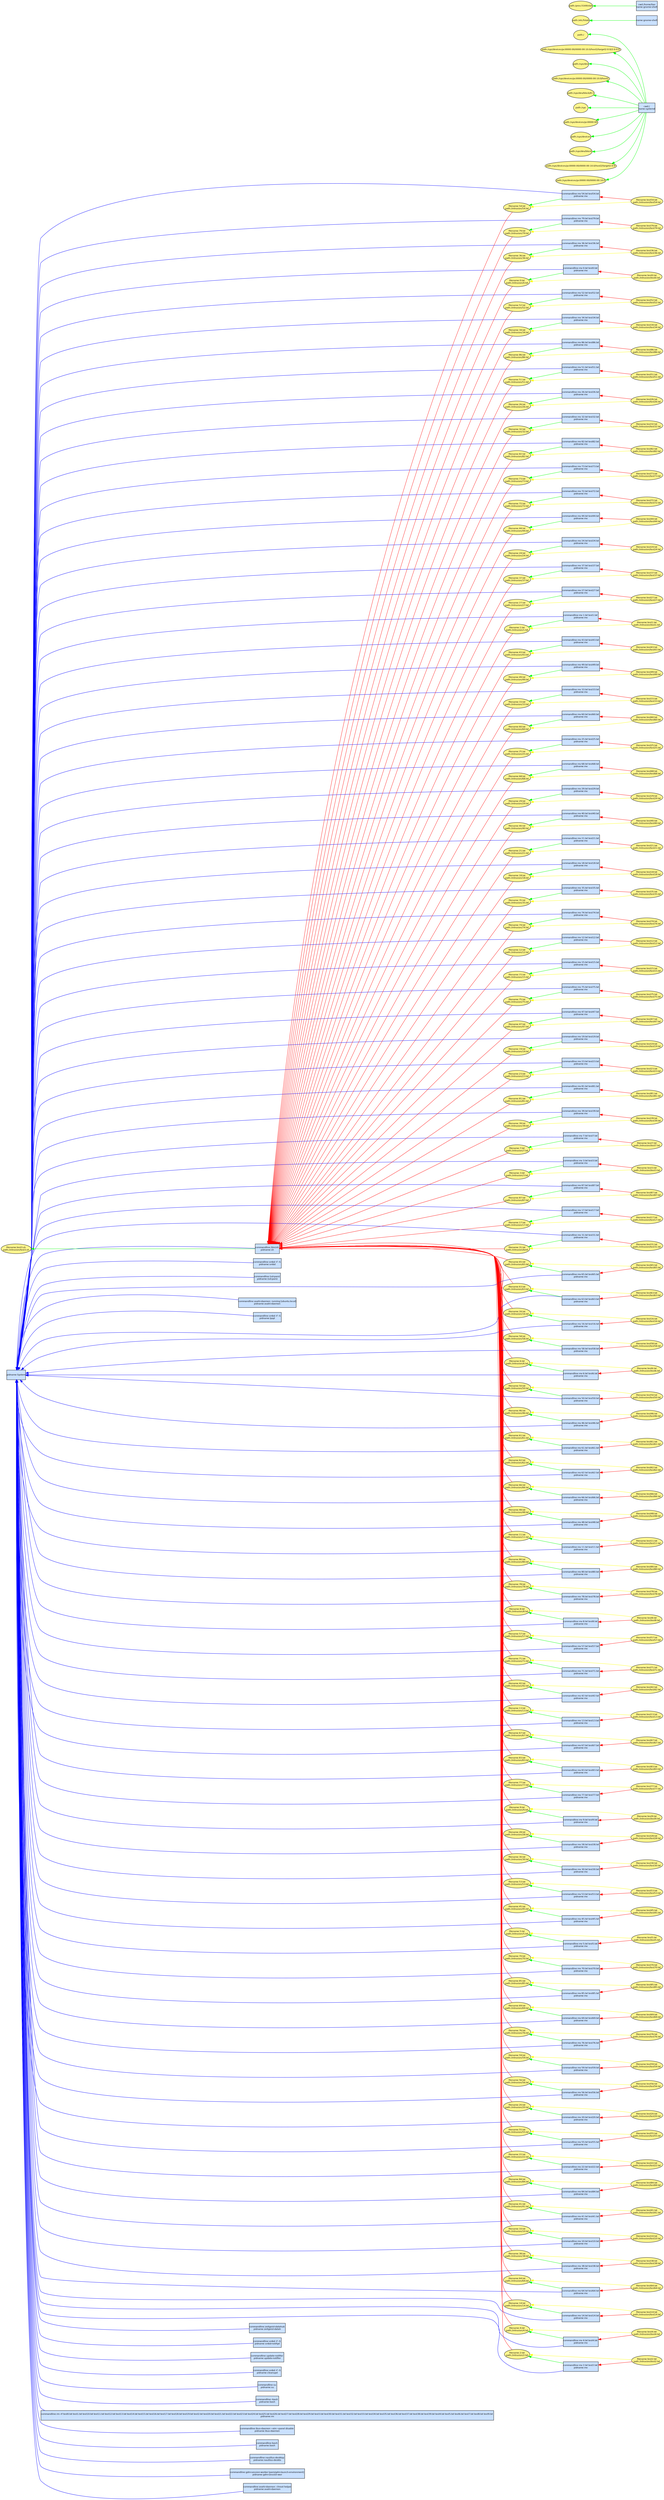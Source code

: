 digraph spade2dot {
graph [rankdir = "RL"];
node [fontname="Helvetica" fontsize="8" style="filled" margin="0.0,0.0"];
edge [fontname="Helvetica" fontsize="8"];
"a8c6431e03e06318e379b2267badc29f" [label="filename:62.txt\npath:/intrusion/62.txt" shape="ellipse" fillcolor="khaki1"];
"1fb2c82fe34147f5003b63da9a39ca86" [label="filename:66.txt\npath:/intrusion/66.txt" shape="ellipse" fillcolor="khaki1"];
"07d48914f42d65c567db68adafaa4f88" [label="cwd:/\nname:systemd" shape="box" fillcolor="lightsteelblue1"];
"a5d019c176232018a0aa23eb6cf81abb" [label="commandline:mv 54.txt test54.txt \npidname:mv" shape="box" fillcolor="lightsteelblue1"];
"bcb02bfe57bb4cf3e92545ffa8021354" [label="commandline:mv 79.txt test79.txt \npidname:mv" shape="box" fillcolor="lightsteelblue1"];
"6a9cf686f33dc58e51f452f033f49030" [label="commandline:mv 36.txt test36.txt \npidname:mv" shape="box" fillcolor="lightsteelblue1"];
"3b1f94d4baa560d9eca60a4deec3dc98" [label="filename:test36.txt\npath:/intrusion/test36.txt" shape="ellipse" fillcolor="khaki1"];
"f03e2b63a5758c5b123725d6286f31d4" [label="commandline:mv 0.txt test0.txt \npidname:mv" shape="box" fillcolor="lightsteelblue1"];
"cae712cbd83ea5694cd8b209a9ebe036" [label="filename:test61.txt\npath:/intrusion/test61.txt" shape="ellipse" fillcolor="khaki1"];
"2f6ffc305bbaf95d2cb6d4f5386f4b07" [label="commandline:mv 52.txt test52.txt \npidname:mv" shape="box" fillcolor="lightsteelblue1"];
"b60c10c6497f5df4f3af856f87ca2d4f" [label="filename:35.txt\npath:/intrusion/35.txt" shape="ellipse" fillcolor="khaki1"];
"80b4085db741be55a86fb07a6e297c8d" [label="filename:test56.txt\npath:/intrusion/test56.txt" shape="ellipse" fillcolor="khaki1"];
"8d6e8d72c4ca4146e2c925cdb96b99b7" [label="filename:82.txt\npath:/intrusion/82.txt" shape="ellipse" fillcolor="khaki1"];
"e1c164d056b7cd33e21a5839688fec2c" [label="commandline:mv 34.txt test34.txt \npidname:mv" shape="box" fillcolor="lightsteelblue1"];
"da3ca1054c17e868e39ed3be9477494e" [label="filename:33.txt\npath:/intrusion/33.txt" shape="ellipse" fillcolor="khaki1"];
"309eb8a7ef33923e0d0637a923a665bf" [label="filename:test20.txt\npath:/intrusion/test20.txt" shape="ellipse" fillcolor="khaki1"];
"2d11c63af90d80217fc2ccab510f2e30" [label="filename:test54.txt\npath:/intrusion/test54.txt" shape="ellipse" fillcolor="khaki1"];
"5b3cbff11d6cb3e2358f8e82cfade4d8" [label="filename:test75.txt\npath:/intrusion/test75.txt" shape="ellipse" fillcolor="khaki1"];
"20b662abd9f7413e666b671bf2f72863" [label="filename:test18.txt\npath:/intrusion/test18.txt" shape="ellipse" fillcolor="khaki1"];
"0702bca9f2a33f6bcdf160a79711303f" [label="filename:1.txt\npath:/intrusion/1.txt" shape="ellipse" fillcolor="khaki1"];
"d829c7ae4fb50c525053120f7bda24ac" [label="filename:18.txt\npath:/intrusion/18.txt" shape="ellipse" fillcolor="khaki1"];
"d44f8af2a2e310bbe54bff6cbe1bd55c" [label="filename:test44.txt\npath:/intrusion/test44.txt" shape="ellipse" fillcolor="khaki1"];
"ba10500761e6e031b9546de1d642e12d" [label="filename:test74.txt\npath:/intrusion/test74.txt" shape="ellipse" fillcolor="khaki1"];
"9d9b56536d44e331b0a3bebb156a2e3a" [label="filename:test52.txt\npath:/intrusion/test52.txt" shape="ellipse" fillcolor="khaki1"];
"fbf90dea5d9594c881102acacca61039" [label="filename:test85.txt\npath:/intrusion/test85.txt" shape="ellipse" fillcolor="khaki1"];
"892531f037d1993df0a7e7cf840d2d1a" [label="filename:test65.txt\npath:/intrusion/test65.txt" shape="ellipse" fillcolor="khaki1"];
"d2e810796fa30c415c0c7ab8027c2808" [label="commandline:mv 86.txt test86.txt \npidname:mv" shape="box" fillcolor="lightsteelblue1"];
"852a2e38fb79ab668c5d895697b83ac8" [label="filename:test66.txt\npath:/intrusion/test66.txt" shape="ellipse" fillcolor="khaki1"];
"97853d753ea109ea45a323590ccf886c" [label="filename:52.txt\npath:/intrusion/52.txt" shape="ellipse" fillcolor="khaki1"];
"d76c55e5a0557322f0eca14144c4dda5" [label="filename:48.txt\npath:/intrusion/48.txt" shape="ellipse" fillcolor="khaki1"];
"e8dac75da364122558c2cbcb29bde697" [label="commandline:mv 51.txt test51.txt \npidname:mv" shape="box" fillcolor="lightsteelblue1"];
"c332006d6dc43d14dd2a252e58914fab" [label="filename:test11.txt\npath:/intrusion/test11.txt" shape="ellipse" fillcolor="khaki1"];
"2fa6d3f3595324f8f0d319a97221550b" [label="commandline:mv 26.txt test26.txt \npidname:mv" shape="box" fillcolor="lightsteelblue1"];
"ec81a412f75b0d9ab5effb0854d33b03" [label="filename:test14.txt\npath:/intrusion/test14.txt" shape="ellipse" fillcolor="khaki1"];
"e35371a2f4c137b20db33ae8371c0514" [label="commandline:mv 32.txt test32.txt \npidname:mv" shape="box" fillcolor="lightsteelblue1"];
"de0697a0e93a24c6af79204116ccbc5c" [label="commandline:mv 82.txt test82.txt \npidname:mv" shape="box" fillcolor="lightsteelblue1"];
"fbb0dbef0e5eab3c10c573ef4ba08251" [label="filename:test87.txt\npath:/intrusion/test87.txt" shape="ellipse" fillcolor="khaki1"];
"8c09e717acdbf8bc1f17bf6d6a7fb159" [label="commandline:mv 73.txt test73.txt \npidname:mv" shape="box" fillcolor="lightsteelblue1"];
"42443c8d080dd8e0aba4ee33f9648021" [label="commandline:mv 72.txt test72.txt \npidname:mv" shape="box" fillcolor="lightsteelblue1"];
"a0e096ca4822e81629cdb98f7e330f00" [label="commandline:mv 44.txt test44.txt \npidname:mv" shape="box" fillcolor="lightsteelblue1"];
"a7915429abb333b2019af99f655992b1" [label="commandline:mv 24.txt test24.txt \npidname:mv" shape="box" fillcolor="lightsteelblue1"];
"ac0d2b13ce157bba1f573f7e202435f9" [label="filename:test7.txt\npath:/intrusion/test7.txt" shape="ellipse" fillcolor="khaki1"];
"4fe39ad3ece59fb34b8a08b34af02327" [label="commandline:mv 37.txt test37.txt \npidname:mv" shape="box" fillcolor="lightsteelblue1"];
"0ebbdcd63fb8ab7899191325eda84a9c" [label="filename:7.txt\npath:/intrusion/7.txt" shape="ellipse" fillcolor="khaki1"];
"95e2316f0bbeb2c6ab71f3c3dd18d311" [label="commandline:mv 27.txt test27.txt \npidname:mv" shape="box" fillcolor="lightsteelblue1"];
"ce2a80bec372de61b60bcb301183cb2c" [label="filename:test76.txt\npath:/intrusion/test76.txt" shape="ellipse" fillcolor="khaki1"];
"50da3070d8a3b3d89186206040a1de0d" [label="filename:test0.txt\npath:/intrusion/test0.txt" shape="ellipse" fillcolor="khaki1"];
"8dd4a2e4ced3e3c676463865191a27d2" [label="filename:26.txt\npath:/intrusion/26.txt" shape="ellipse" fillcolor="khaki1"];
"913c1950659941461e97c7fab7198d7f" [label="filename:29.txt\npath:/intrusion/29.txt" shape="ellipse" fillcolor="khaki1"];
"80e6500a0b0a4380d2fc2291eb072160" [label="commandline:mv 1.txt test1.txt \npidname:mv" shape="box" fillcolor="lightsteelblue1"];
"d137adc0ae400d79feb066af9c124c5d" [label="commandline:mv 43.txt test43.txt \npidname:mv" shape="box" fillcolor="lightsteelblue1"];
"fe0ae9fcd7f5535ff5a5b7a53a70bb64" [label="filename:21.txt\npath:/intrusion/21.txt" shape="ellipse" fillcolor="khaki1"];
"06b174c140bceb5239245638e5b21a7c" [label="filename:test27.txt\npath:/intrusion/test27.txt" shape="ellipse" fillcolor="khaki1"];
"61836902ff2ec9776d194936fa9634e0" [label="filename:32.txt\npath:/intrusion/32.txt" shape="ellipse" fillcolor="khaki1"];
"e6d2aab64477962d6d7148fa5b0e9fc8" [label="commandline:mv 49.txt test49.txt \npidname:mv" shape="box" fillcolor="lightsteelblue1"];
"5342a6229cb53fcddcdc17822318228f" [label="filename:test40.txt\npath:/intrusion/test40.txt" shape="ellipse" fillcolor="khaki1"];
"bc9d23444bfde1cabc0639eec589de95" [label="filename:87.txt\npath:/intrusion/87.txt" shape="ellipse" fillcolor="khaki1"];
"76b19f9a33789c8b32b3c1534aeb3d37" [label="commandline:mv 33.txt test33.txt \npidname:mv" shape="box" fillcolor="lightsteelblue1"];
"4dc2bc740e44e1a6afd20bdf256967a8" [label="commandline:mv 60.txt test60.txt \npidname:mv" shape="box" fillcolor="lightsteelblue1"];
"3e8d32279f72497180acc1b5100b1eff" [label="commandline:mv 25.txt test25.txt \npidname:mv" shape="box" fillcolor="lightsteelblue1"];
"3fc0ae008ea2892cd7e0ba0d18c4622c" [label="commandline:mv 68.txt test68.txt \npidname:mv" shape="box" fillcolor="lightsteelblue1"];
"c333273d7728267775cdbd4dd4aaf1a3" [label="filename:11.txt\npath:/intrusion/11.txt" shape="ellipse" fillcolor="khaki1"];
"d89ca337b433551a46044d3de8215bc7" [label="filename:test64.txt\npath:/intrusion/test64.txt" shape="ellipse" fillcolor="khaki1"];
"5771de63b93e60325bd0d959f1bca9d1" [label="filename:12.txt\npath:/intrusion/12.txt" shape="ellipse" fillcolor="khaki1"];
"abfe13fde4813df2984f2afb2e74f317" [label="commandline:mv 29.txt test29.txt \npidname:mv" shape="box" fillcolor="lightsteelblue1"];
"d62d4dbdaa6bae180d71ae2a43b19015" [label="filename:79.txt\npath:/intrusion/79.txt" shape="ellipse" fillcolor="khaki1"];
"f7ce4691545260c0c118697701f8c389" [label="filename:test82.txt\npath:/intrusion/test82.txt" shape="ellipse" fillcolor="khaki1"];
"03a972a5de2b1cda189d4d154514526f" [label="commandline:mv 40.txt test40.txt \npidname:mv" shape="box" fillcolor="lightsteelblue1"];
"dd8d9697f82519e9a2c2a6d961964a2e" [label="path:/" shape="ellipse" fillcolor="khaki1"];
"4029f5a21d84e9f4dc18f038a50be89f" [label="filename:80.txt\npath:/intrusion/80.txt" shape="ellipse" fillcolor="khaki1"];
"f4e5a0e21ae7a7297891650d6c0e8fa1" [label="filename:78.txt\npath:/intrusion/78.txt" shape="ellipse" fillcolor="khaki1"];
"394fc9fe26a1ec5ca4c64d859d3ac408" [label="commandline:mv 21.txt test21.txt \npidname:mv" shape="box" fillcolor="lightsteelblue1"];
"a60c6271914b0bab579b669cb1c9ba89" [label="commandline:mv 18.txt test18.txt \npidname:mv" shape="box" fillcolor="lightsteelblue1"];
"dda0541025292ac905fc35d5cccc6d1a" [label="commandline:mv 35.txt test35.txt \npidname:mv" shape="box" fillcolor="lightsteelblue1"];
"596feaabf7d4dfd1209a47176fc64567" [label="filename:8.txt\npath:/intrusion/8.txt" shape="ellipse" fillcolor="khaki1"];
"6897d405444e81bf7c8d38265de78fec" [label="filename:test41.txt\npath:/intrusion/test41.txt" shape="ellipse" fillcolor="khaki1"];
"74059b66bb50bfb13e6f27b28d1f815b" [label="filename:31.txt\npath:/intrusion/bin0" shape="ellipse" fillcolor="khaki1"];
"4d34fa76369b68bdadfab52fa4ee6776" [label="filename:49.txt\npath:/intrusion/49.txt" shape="ellipse" fillcolor="khaki1"];
"76ec6e9a89d9b241a91ed61eefbd2eba" [label="filename:test39.txt\npath:/intrusion/test39.txt" shape="ellipse" fillcolor="khaki1"];
"4c7105c9b1e6d630f8649d2c3f4591cd" [label="filename:test38.txt\npath:/intrusion/test38.txt" shape="ellipse" fillcolor="khaki1"];
"62501e100a34037c77dd4c12e4031423" [label="filename:57.txt\npath:/intrusion/57.txt" shape="ellipse" fillcolor="khaki1"];
"0a65dd3fd6bab6fe1cd1716230282bc3" [label="filename:15.txt\npath:/intrusion/15.txt" shape="ellipse" fillcolor="khaki1"];
"9b84494f3c88ca6581ddd2f30294ee20" [label="filename:71.txt\npath:/intrusion/71.txt" shape="ellipse" fillcolor="khaki1"];
"46697893882387315e7b1e320b0c854f" [label="commandline:mv 74.txt test74.txt \npidname:mv" shape="box" fillcolor="lightsteelblue1"];
"aba4367aa182f25f0f741faba957873c" [label="filename:47.txt\npath:/intrusion/47.txt" shape="ellipse" fillcolor="khaki1"];
"b6bce5273aef1e8444d7b4d1c1f42cd1" [label="commandline:mv 12.txt test12.txt \npidname:mv" shape="box" fillcolor="lightsteelblue1"];
"e0bf075f5e0108b27486ec7c2ab9f4e4" [label="filename:test79.txt\npath:/intrusion/test79.txt" shape="ellipse" fillcolor="khaki1"];
"b445bd45f38594a7a845c66e4790ea63" [label="filename:test10.txt\npath:/intrusion/test10.txt" shape="ellipse" fillcolor="khaki1"];
"c6337fc288150be1e1f65eab1e5fedf3" [label="filename:test63.txt\npath:/intrusion/test63.txt" shape="ellipse" fillcolor="khaki1"];
"4c560460e67ab7713d4e8d245df9286c" [label="path:/sys/devices/pci0000:00/0000:00:10.0/host2/target2:0:0/2:0:0:0" shape="ellipse" fillcolor="khaki1"];
"9530322d413f95348894bda89c7a47c1" [label="filename:test80.txt\npath:/intrusion/test80.txt" shape="ellipse" fillcolor="khaki1"];
"8f6ea5d77bd14319df3b2090db7550d3" [label="commandline:mv 15.txt test15.txt \npidname:mv" shape="box" fillcolor="lightsteelblue1"];
"bb55b1df0f7b04563101bda2b782896d" [label="filename:42.txt\npath:/intrusion/42.txt" shape="ellipse" fillcolor="khaki1"];
"8b2a82e46bfc133fc6c665f2362c733e" [label="commandline:mv 75.txt test75.txt \npidname:mv" shape="box" fillcolor="lightsteelblue1"];
"91c849e331ad939b7a58ebe0b95d28e6" [label="filename:37.txt\npath:/intrusion/37.txt" shape="ellipse" fillcolor="khaki1"];
"be578b36b67688ed0147aa4756f7e06b" [label="filename:34.txt\npath:/intrusion/34.txt" shape="ellipse" fillcolor="khaki1"];
"719f1a3d76d5498cb957b8f5c4d5c5af" [label="commandline:mv 47.txt test47.txt \npidname:mv" shape="box" fillcolor="lightsteelblue1"];
"77ce50f26dd9cc46bd3bfe9fe954bde0" [label="filename:test86.txt\npath:/intrusion/test86.txt" shape="ellipse" fillcolor="khaki1"];
"bf8041da6a1141d7a3084f369c5c2616" [label="commandline:mv 19.txt test19.txt \npidname:mv" shape="box" fillcolor="lightsteelblue1"];
"a8db3dfbc9478b46d2ab01d538f51548" [label="commandline:mv 23.txt test23.txt \npidname:mv" shape="box" fillcolor="lightsteelblue1"];
"d36ddd8542240ac366d4f932ee9c1df4" [label="filename:13.txt\npath:/intrusion/13.txt" shape="ellipse" fillcolor="khaki1"];
"99b5c6db15a0a00d96defb89a484b0de" [label="path:/etc/fstab" shape="ellipse" fillcolor="khaki1"];
"8deb48a8cdff40d38c39976965357da3" [label="filename:test33.txt\npath:/intrusion/test33.txt" shape="ellipse" fillcolor="khaki1"];
"a0cde7d4b2cc6535dd3fa920cb4d7536" [label="filename:67.txt\npath:/intrusion/67.txt" shape="ellipse" fillcolor="khaki1"];
"60bec55b453fd95c03b39eee1d3df4d7" [label="commandline:mv 81.txt test81.txt \npidname:mv" shape="box" fillcolor="lightsteelblue1"];
"8359992414580447fd6e76c1c838d1fe" [label="filename:test70.txt\npath:/intrusion/test70.txt" shape="ellipse" fillcolor="khaki1"];
"0da39fef4689f77e616230d9e4d5774f" [label="filename:44.txt\npath:/intrusion/44.txt" shape="ellipse" fillcolor="khaki1"];
"137c92381d5f59d15fea99940644bac5" [label="filename:test59.txt\npath:/intrusion/test59.txt" shape="ellipse" fillcolor="khaki1"];
"185fb61d8a6364653e5c4fdb946e27a7" [label="filename:3.txt\npath:/intrusion/3.txt" shape="ellipse" fillcolor="khaki1"];
"91d680227c52825d73c673aaf8c22653" [label="commandline:mv 39.txt test39.txt \npidname:mv" shape="box" fillcolor="lightsteelblue1"];
"b2d813a8bc21bd7c4d924f1694928309" [label="commandline:mv 7.txt test7.txt \npidname:mv" shape="box" fillcolor="lightsteelblue1"];
"1862e42607898bd2cae33f8a17361507" [label="commandline:mv 3.txt test3.txt \npidname:mv" shape="box" fillcolor="lightsteelblue1"];
"5466cebfac5a36f345816ae8390f1b0d" [label="commandline:mv 87.txt test87.txt \npidname:mv" shape="box" fillcolor="lightsteelblue1"];
"ad919a51dacd6277f3ecb37a8e3be73a" [label="filename:39.txt\npath:/intrusion/39.txt" shape="ellipse" fillcolor="khaki1"];
"f90c4aa1546a7e0740a6a1b3fd478fa7" [label="path:/sys/dev" shape="ellipse" fillcolor="khaki1"];
"f6b4d369c53553b8a63c720092967565" [label="filename:83.txt\npath:/intrusion/83.txt" shape="ellipse" fillcolor="khaki1"];
"40639e975a61a510644d1c6953bca4ae" [label="filename:test29.txt\npath:/intrusion/test29.txt" shape="ellipse" fillcolor="khaki1"];
"c56f1e43ec502ad66abc7b161068123d" [label="filename:test3.txt\npath:/intrusion/test3.txt" shape="ellipse" fillcolor="khaki1"];
"826972b545e3c22f43d76d1f6a82052f" [label="commandline:mv 17.txt test17.txt \npidname:mv" shape="box" fillcolor="lightsteelblue1"];
"39f32f9b92a5ab3a24df397d03f068f5" [label="filename:test67.txt\npath:/intrusion/test67.txt" shape="ellipse" fillcolor="khaki1"];
"e70d32d2f754a1a79a47e06d1a53c325" [label="filename:77.txt\npath:/intrusion/77.txt" shape="ellipse" fillcolor="khaki1"];
"9a2bd11b1189babaabc80aa6feb711d8" [label="commandline:mv 31.txt test31.txt \npidname:mv" shape="box" fillcolor="lightsteelblue1"];
"df978b9bbc05afeca009293c82768ed8" [label="filename:test6.txt\npath:/intrusion/test6.txt" shape="ellipse" fillcolor="khaki1"];
"874a84bfa7059babfa3b41f06c0919b1" [label="commandline:mv 65.txt test65.txt \npidname:mv" shape="box" fillcolor="lightsteelblue1"];
"ca2cbb4b88ca59c8568f584b491c2376" [label="filename:9.txt\npath:/intrusion/9.txt" shape="ellipse" fillcolor="khaki1"];
"728e566134cf87ea041bba8179b8b57f" [label="filename:test78.txt\npath:/intrusion/test78.txt" shape="ellipse" fillcolor="khaki1"];
"fbbc7604b3654569e3acbea51817a4ec" [label="commandline:smbd -F -S \npidname:lpqd" shape="box" fillcolor="lightsteelblue1"];
"e0700185767719f3775c25e3fa1886e1" [label="filename:test4.txt\npath:/intrusion/test4.txt" shape="ellipse" fillcolor="khaki1"];
"ff8cf996e41dab1801ff5921c7226019" [label="commandline:mv 63.txt test63.txt \npidname:mv" shape="box" fillcolor="lightsteelblue1"];
"5b80162117d3e495a5369bcbc53d3c6a" [label="filename:65.txt\npath:/intrusion/65.txt" shape="ellipse" fillcolor="khaki1"];
"2f7b4253fe9f69be0ef2c43b775219ed" [label="filename:28.txt\npath:/intrusion/28.txt" shape="ellipse" fillcolor="khaki1"];
"09ef6738a5382bb72b257bd2acb1cab2" [label="filename:30.txt\npath:/intrusion/30.txt" shape="ellipse" fillcolor="khaki1"];
"479af0ee9b1ca4953d3e5ad0900e2c46" [label="filename:test30.txt\npath:/intrusion/test30.txt" shape="ellipse" fillcolor="khaki1"];
"f5c435d9cc138b52a50b931a569d9767" [label="cwd:/home/liao\nname:gnome-shell" shape="box" fillcolor="lightsteelblue1"];
"83b420c8622e090e680db0e5c861229f" [label="filename:53.txt\npath:/intrusion/53.txt" shape="ellipse" fillcolor="khaki1"];
"7561bd61f6543880c00b3b6f3196207a" [label="filename:test72.txt\npath:/intrusion/test72.txt" shape="ellipse" fillcolor="khaki1"];
"ad7e58b7223542a1215caf94e6b01469" [label="filename:45.txt\npath:/intrusion/45.txt" shape="ellipse" fillcolor="khaki1"];
"f71446007a1706f91883ca84249f4a21" [label="filename:58.txt\npath:/intrusion/58.txt" shape="ellipse" fillcolor="khaki1"];
"d3cf077624531b3613ef8bf56030a6ec" [label="commandline:mv 16.txt test16.txt \npidname:mv" shape="box" fillcolor="lightsteelblue1"];
"72bffb7b4a057d4d48e0617bb44194c8" [label="commandline:mv 58.txt test58.txt \npidname:mv" shape="box" fillcolor="lightsteelblue1"];
"bb1df90b127c1d549a1da36ae9000e59" [label="filename:test51.txt\npath:/intrusion/test51.txt" shape="ellipse" fillcolor="khaki1"];
"6019896cdc58ea4be2b8137fbc3bf29e" [label="commandline:mv 6.txt test6.txt \npidname:mv" shape="box" fillcolor="lightsteelblue1"];
"991adfdcfe75298a028e6d30535b395b" [label="path:/sys/devices/pci0000:00/0000:00:10.0/host2" shape="ellipse" fillcolor="khaki1"];
"26d5c501c9afd23ab1f34f6420115e26" [label="filename:test26.txt\npath:/intrusion/test26.txt" shape="ellipse" fillcolor="khaki1"];
"55d11b769d832bc52225f17736ce2b9c" [label="path:/sys/dev/block/8:1" shape="ellipse" fillcolor="khaki1"];
"d2b7c6b0945a8bab0cea3298208c2b23" [label="commandline:mv 50.txt test50.txt \npidname:mv" shape="box" fillcolor="lightsteelblue1"];
"2c839aecf25bca079cea52b96842de42" [label="commandline:mv 46.txt test46.txt \npidname:mv" shape="box" fillcolor="lightsteelblue1"];
"76dbc5eec8bfc15b76e569d970af5217" [label="commandline:mv 61.txt test61.txt \npidname:mv" shape="box" fillcolor="lightsteelblue1"];
"57dcb29a6039509868f59c7c2d00be67" [label="filename:test77.txt\npath:/intrusion/test77.txt" shape="ellipse" fillcolor="khaki1"];
"047b76e734506a43d9015b514bf6e51d" [label="filename:test57.txt\npath:/intrusion/test57.txt" shape="ellipse" fillcolor="khaki1"];
"f425f1edd404ed22d776e9fcecc5e193" [label="filename:27.txt\npath:/intrusion/27.txt" shape="ellipse" fillcolor="khaki1"];
"14354ed693606da8ac251c7f501073f3" [label="filename:46.txt\npath:/intrusion/46.txt" shape="ellipse" fillcolor="khaki1"];
"6ed97f635d59991784ee1adaf697b620" [label="filename:test55.txt\npath:/intrusion/test55.txt" shape="ellipse" fillcolor="khaki1"];
"35f4eaa3732d0a22310523a09e8636c1" [label="filename:5.txt\npath:/intrusion/5.txt" shape="ellipse" fillcolor="khaki1"];
"aadd9d951e04e6a91b0ebb27776533d6" [label="commandline:/bin/sh \npidname:sh" shape="box" fillcolor="lightsteelblue1"];
"02a6598ec94f010506c96251c0829f8d" [label="filename:test45.txt\npath:/intrusion/test45.txt" shape="ellipse" fillcolor="khaki1"];
"4cade5329fd5d1e04a4191e6484310a6" [label="commandline:mv 85.txt test85.txt \npidname:mv" shape="box" fillcolor="lightsteelblue1"];
"be6f89e6f9fe2ee6c7d08b2789f540e0" [label="filename:test2.txt\npath:/intrusion/test2.txt" shape="ellipse" fillcolor="khaki1"];
"b000dc476c8e64c87bc6299a5206eafa" [label="commandline:mv 20.txt test20.txt \npidname:mv" shape="box" fillcolor="lightsteelblue1"];
"4ef150e98f05592990117c42e272b7c9" [label="path:/sys" shape="ellipse" fillcolor="khaki1"];
"a86c02a91dfb8105a4921737541095b2" [label="commandline:mv 70.txt test70.txt \npidname:mv" shape="box" fillcolor="lightsteelblue1"];
"a0952a2d5e7f2f27ac26141ffb52d52b" [label="commandline:mv 78.txt test78.txt \npidname:mv" shape="box" fillcolor="lightsteelblue1"];
"1c1395d49818313fe9aaacb4712424fb" [label="filename:test13.txt\npath:/intrusion/test13.txt" shape="ellipse" fillcolor="khaki1"];
"d11e1cf4fea4371c1e52b0967249907e" [label="filename:test1.txt\npath:/intrusion/test1.txt" shape="ellipse" fillcolor="khaki1"];
"0196ca6bac4d7b723084c17f3de6bf60" [label="filename:70.txt\npath:/intrusion/70.txt" shape="ellipse" fillcolor="khaki1"];
"0e47412848336168d9d4f4b0d551a8ca" [label="filename:test16.txt\npath:/intrusion/test16.txt" shape="ellipse" fillcolor="khaki1"];
"7534c72f650fd3d35f7a0d4f007a400e" [label="filename:test53.txt\npath:/intrusion/test53.txt" shape="ellipse" fillcolor="khaki1"];
"9cdc7802e6a97f65550dc419f2f881d6" [label="filename:test46.txt\npath:/intrusion/test46.txt" shape="ellipse" fillcolor="khaki1"];
"3a6736bdbed4ee1086b51cab0fe8e427" [label="filename:test60.txt\npath:/intrusion/test60.txt" shape="ellipse" fillcolor="khaki1"];
"10d5beb4e0051110ffb2112a8443f760" [label="filename:50.txt\npath:/intrusion/50.txt" shape="ellipse" fillcolor="khaki1"];
"3ce5bfd8bc89f5a1643b120367f1af03" [label="commandline:mv 9.txt test9.txt \npidname:mv" shape="box" fillcolor="lightsteelblue1"];
"665cf00c49dc6c679fb91cb69ac4afc4" [label="commandline:mv 59.txt test59.txt \npidname:mv" shape="box" fillcolor="lightsteelblue1"];
"5dfbacea4b7dfb82482774c0d09cc986" [label="commandline:mv 8.txt test8.txt \npidname:mv" shape="box" fillcolor="lightsteelblue1"];
"ca912c6af4bb8b2ef01d171626eb5231" [label="filename:test19.txt\npath:/intrusion/test19.txt" shape="ellipse" fillcolor="khaki1"];
"1ebd68cb9de5c52d2fab73267511ee67" [label="pidname:System" shape="box" fillcolor="lightsteelblue1"];
"440ab2a44e9cacfd8fc27403717b9478" [label="filename:test3.sh\npath:/intrusion/test3.sh" shape="ellipse" fillcolor="khaki1"];
"55cfcad3f286b354bfcb01ae7c985f14" [label="commandline:mv 2.txt test2.txt \npidname:mv" shape="box" fillcolor="lightsteelblue1"];
"00f9b961681fee2da402d2b129eb9365" [label="filename:test37.txt\npath:/intrusion/test37.txt" shape="ellipse" fillcolor="khaki1"];
"f101a6df9c00ffacc4c09a09748ec6a0" [label="path:/sys/devices/pci0000:00" shape="ellipse" fillcolor="khaki1"];
"653530ada40ccf0f7929b6d553300d75" [label="filename:17.txt\npath:/intrusion/17.txt" shape="ellipse" fillcolor="khaki1"];
"1402b210635b283db402a6f32ba4e48b" [label="filename:test81.txt\npath:/intrusion/test81.txt" shape="ellipse" fillcolor="khaki1"];
"732dcae02c3f2b11f2f5716cbe4d7aaf" [label="filename:40.txt\npath:/intrusion/40.txt" shape="ellipse" fillcolor="khaki1"];
"bcd96555ef7710225c54798c39f7405d" [label="filename:74.txt\npath:/intrusion/74.txt" shape="ellipse" fillcolor="khaki1"];
"b5de05d67a3e9cce61dbd15ae4280857" [label="commandline:mv 41.txt test41.txt \npidname:mv" shape="box" fillcolor="lightsteelblue1"];
"19bcb1220bca3e2010995fd17d719967" [label="commandline:mv 4.txt test4.txt \npidname:mv" shape="box" fillcolor="lightsteelblue1"];
"6a4778b5e8910a13dde6b54a874aec30" [label="commandline:mv 62.txt test62.txt \npidname:mv" shape="box" fillcolor="lightsteelblue1"];
"07df006d7c894496e70506f0feef6103" [label="filename:6.txt\npath:/intrusion/6.txt" shape="ellipse" fillcolor="khaki1"];
"5220bed327f2dc1e116d624118b5e6f5" [label="commandline:mv 84.txt test84.txt \npidname:mv" shape="box" fillcolor="lightsteelblue1"];
"0f14d6fa81efa7e865b58aa18811ea67" [label="filename:test42.txt\npath:/intrusion/test42.txt" shape="ellipse" fillcolor="khaki1"];
"a84906cc4a47febc6cebc7f9ae4795c4" [label="commandline:mv 45.txt test45.txt \npidname:mv" shape="box" fillcolor="lightsteelblue1"];
"2ff771090f8e93c8b11ba35e4dc71ef6" [label="filename:test84.txt\npath:/intrusion/test84.txt" shape="ellipse" fillcolor="khaki1"];
"275fea53344502ea2decabd4905b5acc" [label="commandline:mv 30.txt test30.txt \npidname:mv" shape="box" fillcolor="lightsteelblue1"];
"7c9343667dfd03a8d578a91b5273ce42" [label="commandline:mv 69.txt test69.txt \npidname:mv" shape="box" fillcolor="lightsteelblue1"];
"d4cef29e6d5aa80b8494ddcea0c2773e" [label="commandline:mv 14.txt test14.txt \npidname:mv" shape="box" fillcolor="lightsteelblue1"];
"eef86d667028a406cfc6ba5df80f6f0e" [label="filename:85.txt\npath:/intrusion/85.txt" shape="ellipse" fillcolor="khaki1"];
"096c17ad03fed0c35eb3c5d55e034207" [label="filename:25.txt\npath:/intrusion/25.txt" shape="ellipse" fillcolor="khaki1"];
"6230b964d1410fbda85a4cadab2ecc6f" [label="commandline:mv 11.txt test11.txt \npidname:mv" shape="box" fillcolor="lightsteelblue1"];
"8e594b22f6efc3145445ce1010b971b2" [label="filename:test8.txt\npath:/intrusion/test8.txt" shape="ellipse" fillcolor="khaki1"];
"10c3c750211bbf55e84c5c5df7a6a31e" [label="filename:72.txt\npath:/intrusion/72.txt" shape="ellipse" fillcolor="khaki1"];
"63cf16b1148cb48d7d4c617080ba428e" [label="filename:69.txt\npath:/intrusion/69.txt" shape="ellipse" fillcolor="khaki1"];
"753ca5c797c33967ece90d2f61590822" [label="commandline:mv 80.txt test80.txt \npidname:mv" shape="box" fillcolor="lightsteelblue1"];
"e589a98e73f20ff9b45b4553baf5bf82" [label="filename:54.txt\npath:/intrusion/54.txt" shape="ellipse" fillcolor="khaki1"];
"77d8155ae9e077e7b20eaccf4602e9b8" [label="path:/sys/devices" shape="ellipse" fillcolor="khaki1"];
"3352056267e58802ebf2c90ec2213d1e" [label="filename:test22.txt\npath:/intrusion/test22.txt" shape="ellipse" fillcolor="khaki1"];
"d620d69389a12784d446dcedc666afd0" [label="commandline:mv 56.txt test56.txt \npidname:mv" shape="box" fillcolor="lightsteelblue1"];
"5c1288d5d2662d0eaf682501e07a4cc3" [label="filename:test43.txt\npath:/intrusion/test43.txt" shape="ellipse" fillcolor="khaki1"];
"74386a38cb7cedd8cf782d343a3fc20a" [label="filename:test28.txt\npath:/intrusion/test28.txt" shape="ellipse" fillcolor="khaki1"];
"6adc4730db1399fb0d95b2c05ecdc5cc" [label="filename:76.txt\npath:/intrusion/76.txt" shape="ellipse" fillcolor="khaki1"];
"9eec9107c77fc69329afaf0e6978bdf9" [label="path:/sys/dev/block" shape="ellipse" fillcolor="khaki1"];
"0c03de6b0813ecdb19be4278625fa8bc" [label="filename:59.txt\npath:/intrusion/59.txt" shape="ellipse" fillcolor="khaki1"];
"e369731b192ef5f219acf340285c7cce" [label="filename:test83.txt\npath:/intrusion/test83.txt" shape="ellipse" fillcolor="khaki1"];
"2bffac504e6379b7ecd7fc9e6ce830d2" [label="filename:24.txt\npath:/intrusion/24.txt" shape="ellipse" fillcolor="khaki1"];
"74f4abb47fb6748ae2ce73bc1835e097" [label="filename:56.txt\npath:/intrusion/56.txt" shape="ellipse" fillcolor="khaki1"];
"fa21c6d228ed6a1b0e2d74ebe4b30ae4" [label="filename:19.txt\npath:/intrusion/19.txt" shape="ellipse" fillcolor="khaki1"];
"a3e8db9ec70d5822e8034368427e9a9e" [label="filename:test50.txt\npath:/intrusion/test50.txt" shape="ellipse" fillcolor="khaki1"];
"cbee4a65f0c018d34286e140fe414256" [label="filename:20.txt\npath:/intrusion/20.txt" shape="ellipse" fillcolor="khaki1"];
"53f60450e7eab56e7321c979c7d32af6" [label="filename:60.txt\npath:/intrusion/60.txt" shape="ellipse" fillcolor="khaki1"];
"055ffaea9513897961cf2d7474fa75cb" [label="filename:test62.txt\npath:/intrusion/test62.txt" shape="ellipse" fillcolor="khaki1"];
"732275626ecc4964410126e2406dbead" [label="path:/sys/devices/pci0000:00/0000:00:10.0/host2/target2:0:0" shape="ellipse" fillcolor="khaki1"];
"854a4505ff0851881af40ecd18a6d4db" [label="filename:test25.txt\npath:/intrusion/test25.txt" shape="ellipse" fillcolor="khaki1"];
"330b6c5aa14cfd2bdaeabff84e945368" [label="filename:51.txt\npath:/intrusion/51.txt" shape="ellipse" fillcolor="khaki1"];
"1d2dbafb819c3c65774f4616c492c358" [label="filename:86.txt\npath:/intrusion/86.txt" shape="ellipse" fillcolor="khaki1"];
"40aec7886aacffa1c8bbd7ff1587c321" [label="filename:test15.txt\npath:/intrusion/test15.txt" shape="ellipse" fillcolor="khaki1"];
"7509da0d25a5e9b8f312906b32b9c9d1" [label="filename:test47.txt\npath:/intrusion/test47.txt" shape="ellipse" fillcolor="khaki1"];
"a6ec65f1e494483a804eb3ad49d30d7b" [label="commandline:mv 38.txt test38.txt \npidname:mv" shape="box" fillcolor="lightsteelblue1"];
"b116d72f5180f71f854b8b9f2683b9ef" [label="filename:test35.txt\npath:/intrusion/test35.txt" shape="ellipse" fillcolor="khaki1"];
"17349fc2ff8acb02c4549cb3802b7b8c" [label="filename:55.txt\npath:/intrusion/55.txt" shape="ellipse" fillcolor="khaki1"];
"42f1f0df45bd9cf6cd0bcfda270e3e7c" [label="filename:68.txt\npath:/intrusion/68.txt" shape="ellipse" fillcolor="khaki1"];
"bfe93d928bdec634ee059da721d34f27" [label="filename:test31.txt\npath:/intrusion/test31.txt" shape="ellipse" fillcolor="khaki1"];
"2c10603a3b5032318a000a75bbb297f7" [label="filename:22.txt\npath:/intrusion/22.txt" shape="ellipse" fillcolor="khaki1"];
"42374c4b2535f0839a4e5249b33c5a6f" [label="commandline:mv 55.txt test55.txt \npidname:mv" shape="box" fillcolor="lightsteelblue1"];
"317341407917d898e761d4af7bd6c38c" [label="filename:75.txt\npath:/intrusion/75.txt" shape="ellipse" fillcolor="khaki1"];
"a13cbf4a323cea06e21ac3d63f628a13" [label="name:gnome-shell" shape="box" fillcolor="lightsteelblue1"];
"74be178de4af8148a60835e46872ae5b" [label="filename:test5.txt\npath:/intrusion/test5.txt" shape="ellipse" fillcolor="khaki1"];
"17ca13a419573e68a1555e8161bf1f90" [label="filename:84.txt\npath:/intrusion/84.txt" shape="ellipse" fillcolor="khaki1"];
"2ab8e63bf3bb2fda8004559e08f6738a" [label="commandline:mv 42.txt test42.txt \npidname:mv" shape="box" fillcolor="lightsteelblue1"];
"84e9225f2f7f87ee63235ed8e842d202" [label="filename:test69.txt\npath:/intrusion/test69.txt" shape="ellipse" fillcolor="khaki1"];
"5ac644ee7382c04b03ce496d2c7e586e" [label="commandline:mv 67.txt test67.txt \npidname:mv" shape="box" fillcolor="lightsteelblue1"];
"7bbf71aea41c5954194ae4d0e7750ea2" [label="filename:41.txt\npath:/intrusion/41.txt" shape="ellipse" fillcolor="khaki1"];
"da8863db71e805e6461138309c666add" [label="commandline:mv 53.txt test53.txt \npidname:mv" shape="box" fillcolor="lightsteelblue1"];
"2f9d801caf4abe048a19adfe1aaddc07" [label="filename:test58.txt\npath:/intrusion/test58.txt" shape="ellipse" fillcolor="khaki1"];
"66c93e46d3e9f450351449333f65a055" [label="filename:81.txt\npath:/intrusion/81.txt" shape="ellipse" fillcolor="khaki1"];
"3057dcd4ac91278fffdb5a75fbd2ef44" [label="commandline:mv 48.txt test48.txt \npidname:mv" shape="box" fillcolor="lightsteelblue1"];
"5291da01ad1d5f90ec3823fff6a7825d" [label="commandline:mv 77.txt test77.txt \npidname:mv" shape="box" fillcolor="lightsteelblue1"];
"90fd9e8e065fbb184cf1c18467fc89be" [label="commandline:mv 57.txt test57.txt \npidname:mv" shape="box" fillcolor="lightsteelblue1"];
"3e18a42bf2a0723012610e863e78ede2" [label="filename:test17.txt\npath:/intrusion/test17.txt" shape="ellipse" fillcolor="khaki1"];
"5361ec25959d004ed1aa79ec90c4b2fc" [label="filename:test73.txt\npath:/intrusion/test73.txt" shape="ellipse" fillcolor="khaki1"];
"905c70ba0377424db9141413f8820842" [label="commandline:mv 28.txt test28.txt \npidname:mv" shape="box" fillcolor="lightsteelblue1"];
"cd8d2e7558859f5f83cae78e8096dc6f" [label="filename:test23.txt\npath:/intrusion/test23.txt" shape="ellipse" fillcolor="khaki1"];
"21385fe9d479c2eaf3ea868a091ffe9b" [label="filename:test34.txt\npath:/intrusion/test34.txt" shape="ellipse" fillcolor="khaki1"];
"3caf660121a7b19993dc086923241c80" [label="filename:test32.txt\npath:/intrusion/test32.txt" shape="ellipse" fillcolor="khaki1"];
"03cd987c96d2fbc0a2ac05c243656a59" [label="filename:test49.txt\npath:/intrusion/test49.txt" shape="ellipse" fillcolor="khaki1"];
"e035d32120442b8e6cb43acbcea9b1a4" [label="commandline:mv 83.txt test83.txt \npidname:mv" shape="box" fillcolor="lightsteelblue1"];
"5a9e4c636e100ecdc1e72f6a841d7439" [label="filename:43.txt\npath:/intrusion/43.txt" shape="ellipse" fillcolor="khaki1"];
"5aa2bcca087fa534167997539339026d" [label="filename:0.txt\npath:/intrusion/0.txt" shape="ellipse" fillcolor="khaki1"];
"65f0d4b570296fd160906f5def3a3fed" [label="commandline:mv 5.txt test5.txt \npidname:mv" shape="box" fillcolor="lightsteelblue1"];
"dca1c7068956c507d49bb440b07ed147" [label="commandline:mv 22.txt test22.txt \npidname:mv" shape="box" fillcolor="lightsteelblue1"];
"fa7058b2ad87d4c7889bea7352bfccdb" [label="filename:test9.txt\npath:/intrusion/test9.txt" shape="ellipse" fillcolor="khaki1"];
"702e0c2f397dfc878fe63725aaacd5aa" [label="filename:63.txt\npath:/intrusion/63.txt" shape="ellipse" fillcolor="khaki1"];
"910829671449598002ebc0a09974be1f" [label="filename:23.txt\npath:/intrusion/23.txt" shape="ellipse" fillcolor="khaki1"];
"cb848a4108dc15745175c7312912edae" [label="filename:test24.txt\npath:/intrusion/test24.txt" shape="ellipse" fillcolor="khaki1"];
"1101a9a40bd65e0a5449d42f6d1029c8" [label="path:/proc/3169/stat" shape="ellipse" fillcolor="khaki1"];
"a39b5aa1fa3c005928b97a35313642de" [label="filename:test48.txt\npath:/intrusion/test48.txt" shape="ellipse" fillcolor="khaki1"];
"34710f4da995bd7fc45c6eacf9a3bc07" [label="filename:36.txt\npath:/intrusion/36.txt" shape="ellipse" fillcolor="khaki1"];
"25c22421de23342c254051b71f653e52" [label="filename:10.txt\npath:/intrusion/10.txt" shape="ellipse" fillcolor="khaki1"];
"efac7158edfa7a45c7af5fdb741caf74" [label="filename:test68.txt\npath:/intrusion/test68.txt" shape="ellipse" fillcolor="khaki1"];
"967abcc68cfdd5c7d404faf3082b94cc" [label="filename:test21.txt\npath:/intrusion/test21.txt" shape="ellipse" fillcolor="khaki1"];
"d288d451445ccbce06b0700e08fac6f3" [label="filename:test12.txt\npath:/intrusion/test12.txt" shape="ellipse" fillcolor="khaki1"];
"7f45cf6070c0aa850490f879a92761d2" [label="commandline:mv 71.txt test71.txt \npidname:mv" shape="box" fillcolor="lightsteelblue1"];
"7a1af50e0efdd7ba371b596cf07e871d" [label="filename:38.txt\npath:/intrusion/38.txt" shape="ellipse" fillcolor="khaki1"];
"0df65bee0c605035b269d8fc1ce9a05a" [label="filename:64.txt\npath:/intrusion/64.txt" shape="ellipse" fillcolor="khaki1"];
"2a988bee70d6e486b1c4d1d74422b980" [label="commandline:mv 66.txt test66.txt \npidname:mv" shape="box" fillcolor="lightsteelblue1"];
"77d6fa499bd3bea90dd207da2af1bb20" [label="filename:14.txt\npath:/intrusion/14.txt" shape="ellipse" fillcolor="khaki1"];
"f1fa995e485f03f84c2bd26ac3d8f567" [label="filename:4.txt\npath:/intrusion/4.txt" shape="ellipse" fillcolor="khaki1"];
"4709a2913e5c4acc8689dc9e0d434b45" [label="path:/sys/devices/pci0000:00/0000:00:10.0" shape="ellipse" fillcolor="khaki1"];
"8ad1f2668966f9aab413e2c4f65877e6" [label="commandline:mv 10.txt test10.txt \npidname:mv" shape="box" fillcolor="lightsteelblue1"];
"8ce14bae6eee9dd428adfc3baca043f4" [label="filename:61.txt\npath:/intrusion/61.txt" shape="ellipse" fillcolor="khaki1"];
"be4e70ab80924e18a3ac2246b6d7030c" [label="filename:73.txt\npath:/intrusion/73.txt" shape="ellipse" fillcolor="khaki1"];
"fd78cab3d8b3a7456d368f3a24887033" [label="filename:2.txt\npath:/intrusion/2.txt" shape="ellipse" fillcolor="khaki1"];
"762071f69de9835f6397e013da5a570f" [label="commandline:mv 64.txt test64.txt \npidname:mv" shape="box" fillcolor="lightsteelblue1"];
"f5b85855de9262efdaa82ad32813078b" [label="commandline:mv 76.txt test76.txt \npidname:mv" shape="box" fillcolor="lightsteelblue1"];
"84d2360ff64d54077b289fe74bee84c8" [label="filename:test71.txt\npath:/intrusion/test71.txt" shape="ellipse" fillcolor="khaki1"];
"1355408d39c85840e00ed306d87fd690" [label="filename:16.txt\npath:/intrusion/16.txt" shape="ellipse" fillcolor="khaki1"];
"9226aabbd579a191c2fc270220fbcd4d" [label="commandline:mv 13.txt test13.txt \npidname:mv" shape="box" fillcolor="lightsteelblue1"];
"c4f7c924d02a16934b79b1da3fe8c90e" [label="commandline:zeitgeist-datahub \npidname:zeitgeist-datah" shape="box" fillcolor="lightsteelblue1"];
"e3efeb170444fda931e8f52ca2d97b28" [label="commandline:smbd -F -S \npidname:smbd-notifyd" shape="box" fillcolor="lightsteelblue1"];
"1d2c5da5041c20d55c79cc24df061365" [label="commandline:update-notifier \npidname:update-notifier" shape="box" fillcolor="lightsteelblue1"];
"967e4e61ff8e9bd35031277d17989210" [label="commandline:smbd -F -S \npidname:cleanupd" shape="box" fillcolor="lightsteelblue1"];
"ffa0233cf2baf6b883011dc9733ecf50" [label="commandline:su \npidname:su" shape="box" fillcolor="lightsteelblue1"];
"0d57fb4b0478bfb71e9be9f1e3bc78fb" [label="commandline:-bash \npidname:bash" shape="box" fillcolor="lightsteelblue1"];
"5d83a6838e434d048ee4c481c4fed7fb" [label="commandline:rm -rf test0.txt test1.txt test10.txt test11.txt test12.txt test13.txt test14.txt test15.txt test16.txt test17.txt test18.txt test19.txt test2.txt test20.txt test21.txt test22.txt test23.txt test24.txt test25.txt test26.txt test27.txt test28.txt test29.txt test3.txt test30.txt test31.txt test32.txt test33.txt test34.txt test35.txt test36.txt test37.txt test38.txt test39.txt test4.txt test5.txt test6.txt test7.txt test8.txt test9.txt \npidname:rm" shape="box" fillcolor="lightsteelblue1"];
"aae1aed6d0999de42e620e68f7caf5c6" [label="commandline:ibus-daemon --xim --panel disable \npidname:ibus-daemon" shape="box" fillcolor="lightsteelblue1"];
"d009d9e4ddab0724cd6c00ea25f26e46" [label="commandline:bash \npidname:bash" shape="box" fillcolor="lightsteelblue1"];
"6c89ce89bd8bf2bbd4bbdbfc997e6de6" [label="commandline:nautilus-desktop \npidname:nautilus-deskto" shape="box" fillcolor="lightsteelblue1"];
"b9735c6264521fa86753ca924240ce56" [label="commandline:gdm-session-worker [pam/gdm-launch-environment] \npidname:gdm-session-wor" shape="box" fillcolor="lightsteelblue1"];
"159aa2343b7bef29d414d28922b4ef89" [label="commandline:avahi-daemon: chroot helper\npidname:avahi-daemon" shape="box" fillcolor="lightsteelblue1"];
"76c22c2b7b518e250592346a7d6f1887" [label="commandline:smbd -F -S \npidname:smbd" shape="box" fillcolor="lightsteelblue1"];
"0924352d6590a2e917edc72b8fcd0df6" [label="commandline:(sd-pam) \npidname:(sd-pam)" shape="box" fillcolor="lightsteelblue1"];
"37e2d03660b2f8ea043033e173dd0973" [label="commandline:avahi-daemon: running [ubuntu.local]\npidname:avahi-daemon" shape="box" fillcolor="lightsteelblue1"];
"1fb2c82fe34147f5003b63da9a39ca86" -> "aadd9d951e04e6a91b0ebb27776533d6" [label="" color="red" style="solid"];
"a8c6431e03e06318e379b2267badc29f" -> "aadd9d951e04e6a91b0ebb27776533d6" [label="" color="red" style="solid"];
"07d48914f42d65c567db68adafaa4f88" -> "55d11b769d832bc52225f17736ce2b9c" [label="" color="green" style="solid"];
"07d48914f42d65c567db68adafaa4f88" -> "f101a6df9c00ffacc4c09a09748ec6a0" [label="" color="green" style="solid"];
"07d48914f42d65c567db68adafaa4f88" -> "4ef150e98f05592990117c42e272b7c9" [label="" color="green" style="solid"];
"07d48914f42d65c567db68adafaa4f88" -> "732275626ecc4964410126e2406dbead" [label="" color="green" style="solid"];
"07d48914f42d65c567db68adafaa4f88" -> "dd8d9697f82519e9a2c2a6d961964a2e" [label="" color="green" style="solid"];
"07d48914f42d65c567db68adafaa4f88" -> "4c560460e67ab7713d4e8d245df9286c" [label="" color="green" style="solid"];
"07d48914f42d65c567db68adafaa4f88" -> "77d8155ae9e077e7b20eaccf4602e9b8" [label="" color="green" style="solid"];
"07d48914f42d65c567db68adafaa4f88" -> "4709a2913e5c4acc8689dc9e0d434b45" [label="" color="green" style="solid"];
"07d48914f42d65c567db68adafaa4f88" -> "f90c4aa1546a7e0740a6a1b3fd478fa7" [label="" color="green" style="solid"];
"07d48914f42d65c567db68adafaa4f88" -> "991adfdcfe75298a028e6d30535b395b" [label="" color="green" style="solid"];
"07d48914f42d65c567db68adafaa4f88" -> "9eec9107c77fc69329afaf0e6978bdf9" [label="" color="green" style="solid"];
"a5d019c176232018a0aa23eb6cf81abb" -> "1ebd68cb9de5c52d2fab73267511ee67" [label="" color="blue" style="solid"];
"a5d019c176232018a0aa23eb6cf81abb" -> "e589a98e73f20ff9b45b4553baf5bf82" [label="" color="green" style="solid"];
"bcb02bfe57bb4cf3e92545ffa8021354" -> "1ebd68cb9de5c52d2fab73267511ee67" [label="" color="blue" style="solid"];
"bcb02bfe57bb4cf3e92545ffa8021354" -> "d62d4dbdaa6bae180d71ae2a43b19015" [label="" color="green" style="solid"];
"6a9cf686f33dc58e51f452f033f49030" -> "1ebd68cb9de5c52d2fab73267511ee67" [label="" color="blue" style="solid"];
"6a9cf686f33dc58e51f452f033f49030" -> "34710f4da995bd7fc45c6eacf9a3bc07" [label="" color="green" style="solid"];
"3b1f94d4baa560d9eca60a4deec3dc98" -> "6a9cf686f33dc58e51f452f033f49030" [label="" color="red" style="solid"];
"3b1f94d4baa560d9eca60a4deec3dc98" -> "34710f4da995bd7fc45c6eacf9a3bc07" [label="" color="yellow" style="solid"];
"f03e2b63a5758c5b123725d6286f31d4" -> "1ebd68cb9de5c52d2fab73267511ee67" [label="" color="blue" style="solid"];
"f03e2b63a5758c5b123725d6286f31d4" -> "5aa2bcca087fa534167997539339026d" [label="" color="green" style="solid"];
"cae712cbd83ea5694cd8b209a9ebe036" -> "76dbc5eec8bfc15b76e569d970af5217" [label="" color="red" style="solid"];
"cae712cbd83ea5694cd8b209a9ebe036" -> "8ce14bae6eee9dd428adfc3baca043f4" [label="" color="yellow" style="solid"];
"2f6ffc305bbaf95d2cb6d4f5386f4b07" -> "1ebd68cb9de5c52d2fab73267511ee67" [label="" color="blue" style="solid"];
"2f6ffc305bbaf95d2cb6d4f5386f4b07" -> "97853d753ea109ea45a323590ccf886c" [label="" color="green" style="solid"];
"b60c10c6497f5df4f3af856f87ca2d4f" -> "aadd9d951e04e6a91b0ebb27776533d6" [label="" color="red" style="solid"];
"8d6e8d72c4ca4146e2c925cdb96b99b7" -> "aadd9d951e04e6a91b0ebb27776533d6" [label="" color="red" style="solid"];
"80b4085db741be55a86fb07a6e297c8d" -> "d620d69389a12784d446dcedc666afd0" [label="" color="red" style="solid"];
"80b4085db741be55a86fb07a6e297c8d" -> "74f4abb47fb6748ae2ce73bc1835e097" [label="" color="yellow" style="solid"];
"e1c164d056b7cd33e21a5839688fec2c" -> "1ebd68cb9de5c52d2fab73267511ee67" [label="" color="blue" style="solid"];
"e1c164d056b7cd33e21a5839688fec2c" -> "be578b36b67688ed0147aa4756f7e06b" [label="" color="green" style="solid"];
"da3ca1054c17e868e39ed3be9477494e" -> "aadd9d951e04e6a91b0ebb27776533d6" [label="" color="red" style="solid"];
"309eb8a7ef33923e0d0637a923a665bf" -> "b000dc476c8e64c87bc6299a5206eafa" [label="" color="red" style="solid"];
"309eb8a7ef33923e0d0637a923a665bf" -> "cbee4a65f0c018d34286e140fe414256" [label="" color="yellow" style="solid"];
"2d11c63af90d80217fc2ccab510f2e30" -> "a5d019c176232018a0aa23eb6cf81abb" [label="" color="red" style="solid"];
"2d11c63af90d80217fc2ccab510f2e30" -> "e589a98e73f20ff9b45b4553baf5bf82" [label="" color="yellow" style="solid"];
"5b3cbff11d6cb3e2358f8e82cfade4d8" -> "317341407917d898e761d4af7bd6c38c" [label="" color="yellow" style="solid"];
"5b3cbff11d6cb3e2358f8e82cfade4d8" -> "8b2a82e46bfc133fc6c665f2362c733e" [label="" color="red" style="solid"];
"20b662abd9f7413e666b671bf2f72863" -> "d829c7ae4fb50c525053120f7bda24ac" [label="" color="yellow" style="solid"];
"20b662abd9f7413e666b671bf2f72863" -> "a60c6271914b0bab579b669cb1c9ba89" [label="" color="red" style="solid"];
"0702bca9f2a33f6bcdf160a79711303f" -> "aadd9d951e04e6a91b0ebb27776533d6" [label="" color="red" style="solid"];
"d829c7ae4fb50c525053120f7bda24ac" -> "aadd9d951e04e6a91b0ebb27776533d6" [label="" color="red" style="solid"];
"d44f8af2a2e310bbe54bff6cbe1bd55c" -> "0da39fef4689f77e616230d9e4d5774f" [label="" color="yellow" style="solid"];
"d44f8af2a2e310bbe54bff6cbe1bd55c" -> "a0e096ca4822e81629cdb98f7e330f00" [label="" color="red" style="solid"];
"ba10500761e6e031b9546de1d642e12d" -> "bcd96555ef7710225c54798c39f7405d" [label="" color="yellow" style="solid"];
"ba10500761e6e031b9546de1d642e12d" -> "46697893882387315e7b1e320b0c854f" [label="" color="red" style="solid"];
"9d9b56536d44e331b0a3bebb156a2e3a" -> "2f6ffc305bbaf95d2cb6d4f5386f4b07" [label="" color="red" style="solid"];
"9d9b56536d44e331b0a3bebb156a2e3a" -> "97853d753ea109ea45a323590ccf886c" [label="" color="yellow" style="solid"];
"fbf90dea5d9594c881102acacca61039" -> "eef86d667028a406cfc6ba5df80f6f0e" [label="" color="yellow" style="solid"];
"fbf90dea5d9594c881102acacca61039" -> "4cade5329fd5d1e04a4191e6484310a6" [label="" color="red" style="solid"];
"892531f037d1993df0a7e7cf840d2d1a" -> "5b80162117d3e495a5369bcbc53d3c6a" [label="" color="yellow" style="solid"];
"892531f037d1993df0a7e7cf840d2d1a" -> "874a84bfa7059babfa3b41f06c0919b1" [label="" color="red" style="solid"];
"d2e810796fa30c415c0c7ab8027c2808" -> "1ebd68cb9de5c52d2fab73267511ee67" [label="" color="blue" style="solid"];
"d2e810796fa30c415c0c7ab8027c2808" -> "1d2dbafb819c3c65774f4616c492c358" [label="" color="green" style="solid"];
"852a2e38fb79ab668c5d895697b83ac8" -> "1fb2c82fe34147f5003b63da9a39ca86" [label="" color="yellow" style="solid"];
"852a2e38fb79ab668c5d895697b83ac8" -> "2a988bee70d6e486b1c4d1d74422b980" [label="" color="red" style="solid"];
"97853d753ea109ea45a323590ccf886c" -> "aadd9d951e04e6a91b0ebb27776533d6" [label="" color="red" style="solid"];
"d76c55e5a0557322f0eca14144c4dda5" -> "aadd9d951e04e6a91b0ebb27776533d6" [label="" color="red" style="solid"];
"e8dac75da364122558c2cbcb29bde697" -> "1ebd68cb9de5c52d2fab73267511ee67" [label="" color="blue" style="solid"];
"e8dac75da364122558c2cbcb29bde697" -> "330b6c5aa14cfd2bdaeabff84e945368" [label="" color="green" style="solid"];
"c332006d6dc43d14dd2a252e58914fab" -> "c333273d7728267775cdbd4dd4aaf1a3" [label="" color="yellow" style="solid"];
"c332006d6dc43d14dd2a252e58914fab" -> "6230b964d1410fbda85a4cadab2ecc6f" [label="" color="red" style="solid"];
"2fa6d3f3595324f8f0d319a97221550b" -> "1ebd68cb9de5c52d2fab73267511ee67" [label="" color="blue" style="solid"];
"2fa6d3f3595324f8f0d319a97221550b" -> "8dd4a2e4ced3e3c676463865191a27d2" [label="" color="green" style="solid"];
"ec81a412f75b0d9ab5effb0854d33b03" -> "77d6fa499bd3bea90dd207da2af1bb20" [label="" color="yellow" style="solid"];
"ec81a412f75b0d9ab5effb0854d33b03" -> "d4cef29e6d5aa80b8494ddcea0c2773e" [label="" color="red" style="solid"];
"e35371a2f4c137b20db33ae8371c0514" -> "1ebd68cb9de5c52d2fab73267511ee67" [label="" color="blue" style="solid"];
"e35371a2f4c137b20db33ae8371c0514" -> "61836902ff2ec9776d194936fa9634e0" [label="" color="green" style="solid"];
"de0697a0e93a24c6af79204116ccbc5c" -> "1ebd68cb9de5c52d2fab73267511ee67" [label="" color="blue" style="solid"];
"de0697a0e93a24c6af79204116ccbc5c" -> "8d6e8d72c4ca4146e2c925cdb96b99b7" [label="" color="green" style="solid"];
"fbb0dbef0e5eab3c10c573ef4ba08251" -> "5466cebfac5a36f345816ae8390f1b0d" [label="" color="red" style="solid"];
"fbb0dbef0e5eab3c10c573ef4ba08251" -> "bc9d23444bfde1cabc0639eec589de95" [label="" color="yellow" style="solid"];
"8c09e717acdbf8bc1f17bf6d6a7fb159" -> "1ebd68cb9de5c52d2fab73267511ee67" [label="" color="blue" style="solid"];
"8c09e717acdbf8bc1f17bf6d6a7fb159" -> "be4e70ab80924e18a3ac2246b6d7030c" [label="" color="green" style="solid"];
"42443c8d080dd8e0aba4ee33f9648021" -> "10c3c750211bbf55e84c5c5df7a6a31e" [label="" color="green" style="solid"];
"42443c8d080dd8e0aba4ee33f9648021" -> "1ebd68cb9de5c52d2fab73267511ee67" [label="" color="blue" style="solid"];
"a0e096ca4822e81629cdb98f7e330f00" -> "1ebd68cb9de5c52d2fab73267511ee67" [label="" color="blue" style="solid"];
"a0e096ca4822e81629cdb98f7e330f00" -> "0da39fef4689f77e616230d9e4d5774f" [label="" color="green" style="solid"];
"a7915429abb333b2019af99f655992b1" -> "1ebd68cb9de5c52d2fab73267511ee67" [label="" color="blue" style="solid"];
"a7915429abb333b2019af99f655992b1" -> "2bffac504e6379b7ecd7fc9e6ce830d2" [label="" color="green" style="solid"];
"ac0d2b13ce157bba1f573f7e202435f9" -> "0ebbdcd63fb8ab7899191325eda84a9c" [label="" color="yellow" style="solid"];
"ac0d2b13ce157bba1f573f7e202435f9" -> "b2d813a8bc21bd7c4d924f1694928309" [label="" color="red" style="solid"];
"4fe39ad3ece59fb34b8a08b34af02327" -> "91c849e331ad939b7a58ebe0b95d28e6" [label="" color="green" style="solid"];
"4fe39ad3ece59fb34b8a08b34af02327" -> "1ebd68cb9de5c52d2fab73267511ee67" [label="" color="blue" style="solid"];
"0ebbdcd63fb8ab7899191325eda84a9c" -> "aadd9d951e04e6a91b0ebb27776533d6" [label="" color="red" style="solid"];
"95e2316f0bbeb2c6ab71f3c3dd18d311" -> "1ebd68cb9de5c52d2fab73267511ee67" [label="" color="blue" style="solid"];
"95e2316f0bbeb2c6ab71f3c3dd18d311" -> "f425f1edd404ed22d776e9fcecc5e193" [label="" color="green" style="solid"];
"50da3070d8a3b3d89186206040a1de0d" -> "f03e2b63a5758c5b123725d6286f31d4" [label="" color="red" style="solid"];
"50da3070d8a3b3d89186206040a1de0d" -> "5aa2bcca087fa534167997539339026d" [label="" color="yellow" style="solid"];
"8dd4a2e4ced3e3c676463865191a27d2" -> "aadd9d951e04e6a91b0ebb27776533d6" [label="" color="red" style="solid"];
"ce2a80bec372de61b60bcb301183cb2c" -> "f5b85855de9262efdaa82ad32813078b" [label="" color="red" style="solid"];
"ce2a80bec372de61b60bcb301183cb2c" -> "6adc4730db1399fb0d95b2c05ecdc5cc" [label="" color="yellow" style="solid"];
"913c1950659941461e97c7fab7198d7f" -> "aadd9d951e04e6a91b0ebb27776533d6" [label="" color="red" style="solid"];
"80e6500a0b0a4380d2fc2291eb072160" -> "0702bca9f2a33f6bcdf160a79711303f" [label="" color="green" style="solid"];
"80e6500a0b0a4380d2fc2291eb072160" -> "1ebd68cb9de5c52d2fab73267511ee67" [label="" color="blue" style="solid"];
"d137adc0ae400d79feb066af9c124c5d" -> "1ebd68cb9de5c52d2fab73267511ee67" [label="" color="blue" style="solid"];
"d137adc0ae400d79feb066af9c124c5d" -> "5a9e4c636e100ecdc1e72f6a841d7439" [label="" color="green" style="solid"];
"06b174c140bceb5239245638e5b21a7c" -> "f425f1edd404ed22d776e9fcecc5e193" [label="" color="yellow" style="solid"];
"06b174c140bceb5239245638e5b21a7c" -> "95e2316f0bbeb2c6ab71f3c3dd18d311" [label="" color="red" style="solid"];
"fe0ae9fcd7f5535ff5a5b7a53a70bb64" -> "aadd9d951e04e6a91b0ebb27776533d6" [label="" color="red" style="solid"];
"61836902ff2ec9776d194936fa9634e0" -> "aadd9d951e04e6a91b0ebb27776533d6" [label="" color="red" style="solid"];
"e6d2aab64477962d6d7148fa5b0e9fc8" -> "1ebd68cb9de5c52d2fab73267511ee67" [label="" color="blue" style="solid"];
"e6d2aab64477962d6d7148fa5b0e9fc8" -> "4d34fa76369b68bdadfab52fa4ee6776" [label="" color="green" style="solid"];
"5342a6229cb53fcddcdc17822318228f" -> "732dcae02c3f2b11f2f5716cbe4d7aaf" [label="" color="yellow" style="solid"];
"5342a6229cb53fcddcdc17822318228f" -> "03a972a5de2b1cda189d4d154514526f" [label="" color="red" style="solid"];
"bc9d23444bfde1cabc0639eec589de95" -> "aadd9d951e04e6a91b0ebb27776533d6" [label="" color="red" style="solid"];
"76b19f9a33789c8b32b3c1534aeb3d37" -> "1ebd68cb9de5c52d2fab73267511ee67" [label="" color="blue" style="solid"];
"76b19f9a33789c8b32b3c1534aeb3d37" -> "da3ca1054c17e868e39ed3be9477494e" [label="" color="green" style="solid"];
"4dc2bc740e44e1a6afd20bdf256967a8" -> "1ebd68cb9de5c52d2fab73267511ee67" [label="" color="blue" style="solid"];
"4dc2bc740e44e1a6afd20bdf256967a8" -> "53f60450e7eab56e7321c979c7d32af6" [label="" color="green" style="solid"];
"3e8d32279f72497180acc1b5100b1eff" -> "1ebd68cb9de5c52d2fab73267511ee67" [label="" color="blue" style="solid"];
"3e8d32279f72497180acc1b5100b1eff" -> "096c17ad03fed0c35eb3c5d55e034207" [label="" color="green" style="solid"];
"3fc0ae008ea2892cd7e0ba0d18c4622c" -> "1ebd68cb9de5c52d2fab73267511ee67" [label="" color="blue" style="solid"];
"3fc0ae008ea2892cd7e0ba0d18c4622c" -> "42f1f0df45bd9cf6cd0bcfda270e3e7c" [label="" color="green" style="solid"];
"c333273d7728267775cdbd4dd4aaf1a3" -> "aadd9d951e04e6a91b0ebb27776533d6" [label="" color="red" style="solid"];
"5771de63b93e60325bd0d959f1bca9d1" -> "aadd9d951e04e6a91b0ebb27776533d6" [label="" color="red" style="solid"];
"d62d4dbdaa6bae180d71ae2a43b19015" -> "aadd9d951e04e6a91b0ebb27776533d6" [label="" color="red" style="solid"];
"d89ca337b433551a46044d3de8215bc7" -> "0df65bee0c605035b269d8fc1ce9a05a" [label="" color="yellow" style="solid"];
"d89ca337b433551a46044d3de8215bc7" -> "762071f69de9835f6397e013da5a570f" [label="" color="red" style="solid"];
"abfe13fde4813df2984f2afb2e74f317" -> "1ebd68cb9de5c52d2fab73267511ee67" [label="" color="blue" style="solid"];
"abfe13fde4813df2984f2afb2e74f317" -> "913c1950659941461e97c7fab7198d7f" [label="" color="green" style="solid"];
"f7ce4691545260c0c118697701f8c389" -> "de0697a0e93a24c6af79204116ccbc5c" [label="" color="red" style="solid"];
"f7ce4691545260c0c118697701f8c389" -> "8d6e8d72c4ca4146e2c925cdb96b99b7" [label="" color="yellow" style="solid"];
"03a972a5de2b1cda189d4d154514526f" -> "1ebd68cb9de5c52d2fab73267511ee67" [label="" color="blue" style="solid"];
"03a972a5de2b1cda189d4d154514526f" -> "732dcae02c3f2b11f2f5716cbe4d7aaf" [label="" color="green" style="solid"];
"4029f5a21d84e9f4dc18f038a50be89f" -> "aadd9d951e04e6a91b0ebb27776533d6" [label="" color="red" style="solid"];
"f4e5a0e21ae7a7297891650d6c0e8fa1" -> "aadd9d951e04e6a91b0ebb27776533d6" [label="" color="red" style="solid"];
"394fc9fe26a1ec5ca4c64d859d3ac408" -> "1ebd68cb9de5c52d2fab73267511ee67" [label="" color="blue" style="solid"];
"394fc9fe26a1ec5ca4c64d859d3ac408" -> "fe0ae9fcd7f5535ff5a5b7a53a70bb64" [label="" color="green" style="solid"];
"a60c6271914b0bab579b669cb1c9ba89" -> "1ebd68cb9de5c52d2fab73267511ee67" [label="" color="blue" style="solid"];
"a60c6271914b0bab579b669cb1c9ba89" -> "d829c7ae4fb50c525053120f7bda24ac" [label="" color="green" style="solid"];
"dda0541025292ac905fc35d5cccc6d1a" -> "1ebd68cb9de5c52d2fab73267511ee67" [label="" color="blue" style="solid"];
"dda0541025292ac905fc35d5cccc6d1a" -> "b60c10c6497f5df4f3af856f87ca2d4f" [label="" color="green" style="solid"];
"596feaabf7d4dfd1209a47176fc64567" -> "aadd9d951e04e6a91b0ebb27776533d6" [label="" color="red" style="solid"];
"6897d405444e81bf7c8d38265de78fec" -> "7bbf71aea41c5954194ae4d0e7750ea2" [label="" color="yellow" style="solid"];
"6897d405444e81bf7c8d38265de78fec" -> "b5de05d67a3e9cce61dbd15ae4280857" [label="" color="red" style="solid"];
"4d34fa76369b68bdadfab52fa4ee6776" -> "aadd9d951e04e6a91b0ebb27776533d6" [label="" color="red" style="solid"];
"74059b66bb50bfb13e6f27b28d1f815b" -> "aadd9d951e04e6a91b0ebb27776533d6" [label="" color="red" style="solid"];
"76ec6e9a89d9b241a91ed61eefbd2eba" -> "91d680227c52825d73c673aaf8c22653" [label="" color="red" style="solid"];
"76ec6e9a89d9b241a91ed61eefbd2eba" -> "ad919a51dacd6277f3ecb37a8e3be73a" [label="" color="yellow" style="solid"];
"4c7105c9b1e6d630f8649d2c3f4591cd" -> "a6ec65f1e494483a804eb3ad49d30d7b" [label="" color="red" style="solid"];
"4c7105c9b1e6d630f8649d2c3f4591cd" -> "7a1af50e0efdd7ba371b596cf07e871d" [label="" color="yellow" style="solid"];
"62501e100a34037c77dd4c12e4031423" -> "aadd9d951e04e6a91b0ebb27776533d6" [label="" color="red" style="solid"];
"0a65dd3fd6bab6fe1cd1716230282bc3" -> "aadd9d951e04e6a91b0ebb27776533d6" [label="" color="red" style="solid"];
"9b84494f3c88ca6581ddd2f30294ee20" -> "aadd9d951e04e6a91b0ebb27776533d6" [label="" color="red" style="solid"];
"aba4367aa182f25f0f741faba957873c" -> "aadd9d951e04e6a91b0ebb27776533d6" [label="" color="red" style="solid"];
"46697893882387315e7b1e320b0c854f" -> "1ebd68cb9de5c52d2fab73267511ee67" [label="" color="blue" style="solid"];
"46697893882387315e7b1e320b0c854f" -> "bcd96555ef7710225c54798c39f7405d" [label="" color="green" style="solid"];
"b6bce5273aef1e8444d7b4d1c1f42cd1" -> "1ebd68cb9de5c52d2fab73267511ee67" [label="" color="blue" style="solid"];
"b6bce5273aef1e8444d7b4d1c1f42cd1" -> "5771de63b93e60325bd0d959f1bca9d1" [label="" color="green" style="solid"];
"e0bf075f5e0108b27486ec7c2ab9f4e4" -> "bcb02bfe57bb4cf3e92545ffa8021354" [label="" color="red" style="solid"];
"e0bf075f5e0108b27486ec7c2ab9f4e4" -> "d62d4dbdaa6bae180d71ae2a43b19015" [label="" color="yellow" style="solid"];
"b445bd45f38594a7a845c66e4790ea63" -> "25c22421de23342c254051b71f653e52" [label="" color="yellow" style="solid"];
"b445bd45f38594a7a845c66e4790ea63" -> "8ad1f2668966f9aab413e2c4f65877e6" [label="" color="red" style="solid"];
"c6337fc288150be1e1f65eab1e5fedf3" -> "702e0c2f397dfc878fe63725aaacd5aa" [label="" color="yellow" style="solid"];
"c6337fc288150be1e1f65eab1e5fedf3" -> "ff8cf996e41dab1801ff5921c7226019" [label="" color="red" style="solid"];
"9530322d413f95348894bda89c7a47c1" -> "753ca5c797c33967ece90d2f61590822" [label="" color="red" style="solid"];
"9530322d413f95348894bda89c7a47c1" -> "4029f5a21d84e9f4dc18f038a50be89f" [label="" color="yellow" style="solid"];
"8f6ea5d77bd14319df3b2090db7550d3" -> "1ebd68cb9de5c52d2fab73267511ee67" [label="" color="blue" style="solid"];
"8f6ea5d77bd14319df3b2090db7550d3" -> "0a65dd3fd6bab6fe1cd1716230282bc3" [label="" color="green" style="solid"];
"bb55b1df0f7b04563101bda2b782896d" -> "aadd9d951e04e6a91b0ebb27776533d6" [label="" color="red" style="solid"];
"8b2a82e46bfc133fc6c665f2362c733e" -> "317341407917d898e761d4af7bd6c38c" [label="" color="green" style="solid"];
"8b2a82e46bfc133fc6c665f2362c733e" -> "1ebd68cb9de5c52d2fab73267511ee67" [label="" color="blue" style="solid"];
"91c849e331ad939b7a58ebe0b95d28e6" -> "aadd9d951e04e6a91b0ebb27776533d6" [label="" color="red" style="solid"];
"be578b36b67688ed0147aa4756f7e06b" -> "aadd9d951e04e6a91b0ebb27776533d6" [label="" color="red" style="solid"];
"719f1a3d76d5498cb957b8f5c4d5c5af" -> "1ebd68cb9de5c52d2fab73267511ee67" [label="" color="blue" style="solid"];
"719f1a3d76d5498cb957b8f5c4d5c5af" -> "aba4367aa182f25f0f741faba957873c" [label="" color="green" style="solid"];
"77ce50f26dd9cc46bd3bfe9fe954bde0" -> "1d2dbafb819c3c65774f4616c492c358" [label="" color="yellow" style="solid"];
"77ce50f26dd9cc46bd3bfe9fe954bde0" -> "d2e810796fa30c415c0c7ab8027c2808" [label="" color="red" style="solid"];
"bf8041da6a1141d7a3084f369c5c2616" -> "1ebd68cb9de5c52d2fab73267511ee67" [label="" color="blue" style="solid"];
"bf8041da6a1141d7a3084f369c5c2616" -> "fa21c6d228ed6a1b0e2d74ebe4b30ae4" [label="" color="green" style="solid"];
"a8db3dfbc9478b46d2ab01d538f51548" -> "1ebd68cb9de5c52d2fab73267511ee67" [label="" color="blue" style="solid"];
"a8db3dfbc9478b46d2ab01d538f51548" -> "910829671449598002ebc0a09974be1f" [label="" color="green" style="solid"];
"d36ddd8542240ac366d4f932ee9c1df4" -> "aadd9d951e04e6a91b0ebb27776533d6" [label="" color="red" style="solid"];
"8deb48a8cdff40d38c39976965357da3" -> "da3ca1054c17e868e39ed3be9477494e" [label="" color="yellow" style="solid"];
"8deb48a8cdff40d38c39976965357da3" -> "76b19f9a33789c8b32b3c1534aeb3d37" [label="" color="red" style="solid"];
"a0cde7d4b2cc6535dd3fa920cb4d7536" -> "aadd9d951e04e6a91b0ebb27776533d6" [label="" color="red" style="solid"];
"60bec55b453fd95c03b39eee1d3df4d7" -> "1ebd68cb9de5c52d2fab73267511ee67" [label="" color="blue" style="solid"];
"60bec55b453fd95c03b39eee1d3df4d7" -> "66c93e46d3e9f450351449333f65a055" [label="" color="green" style="solid"];
"8359992414580447fd6e76c1c838d1fe" -> "a86c02a91dfb8105a4921737541095b2" [label="" color="red" style="solid"];
"8359992414580447fd6e76c1c838d1fe" -> "0196ca6bac4d7b723084c17f3de6bf60" [label="" color="yellow" style="solid"];
"0da39fef4689f77e616230d9e4d5774f" -> "aadd9d951e04e6a91b0ebb27776533d6" [label="" color="red" style="solid"];
"137c92381d5f59d15fea99940644bac5" -> "665cf00c49dc6c679fb91cb69ac4afc4" [label="" color="red" style="solid"];
"137c92381d5f59d15fea99940644bac5" -> "0c03de6b0813ecdb19be4278625fa8bc" [label="" color="yellow" style="solid"];
"185fb61d8a6364653e5c4fdb946e27a7" -> "aadd9d951e04e6a91b0ebb27776533d6" [label="" color="red" style="solid"];
"91d680227c52825d73c673aaf8c22653" -> "1ebd68cb9de5c52d2fab73267511ee67" [label="" color="blue" style="solid"];
"91d680227c52825d73c673aaf8c22653" -> "ad919a51dacd6277f3ecb37a8e3be73a" [label="" color="green" style="solid"];
"b2d813a8bc21bd7c4d924f1694928309" -> "1ebd68cb9de5c52d2fab73267511ee67" [label="" color="blue" style="solid"];
"b2d813a8bc21bd7c4d924f1694928309" -> "0ebbdcd63fb8ab7899191325eda84a9c" [label="" color="green" style="solid"];
"1862e42607898bd2cae33f8a17361507" -> "1ebd68cb9de5c52d2fab73267511ee67" [label="" color="blue" style="solid"];
"1862e42607898bd2cae33f8a17361507" -> "185fb61d8a6364653e5c4fdb946e27a7" [label="" color="green" style="solid"];
"5466cebfac5a36f345816ae8390f1b0d" -> "1ebd68cb9de5c52d2fab73267511ee67" [label="" color="blue" style="solid"];
"5466cebfac5a36f345816ae8390f1b0d" -> "bc9d23444bfde1cabc0639eec589de95" [label="" color="green" style="solid"];
"ad919a51dacd6277f3ecb37a8e3be73a" -> "aadd9d951e04e6a91b0ebb27776533d6" [label="" color="red" style="solid"];
"c56f1e43ec502ad66abc7b161068123d" -> "185fb61d8a6364653e5c4fdb946e27a7" [label="" color="yellow" style="solid"];
"c56f1e43ec502ad66abc7b161068123d" -> "1862e42607898bd2cae33f8a17361507" [label="" color="red" style="solid"];
"f6b4d369c53553b8a63c720092967565" -> "aadd9d951e04e6a91b0ebb27776533d6" [label="" color="red" style="solid"];
"40639e975a61a510644d1c6953bca4ae" -> "913c1950659941461e97c7fab7198d7f" [label="" color="yellow" style="solid"];
"40639e975a61a510644d1c6953bca4ae" -> "abfe13fde4813df2984f2afb2e74f317" [label="" color="red" style="solid"];
"826972b545e3c22f43d76d1f6a82052f" -> "653530ada40ccf0f7929b6d553300d75" [label="" color="green" style="solid"];
"826972b545e3c22f43d76d1f6a82052f" -> "1ebd68cb9de5c52d2fab73267511ee67" [label="" color="blue" style="solid"];
"39f32f9b92a5ab3a24df397d03f068f5" -> "a0cde7d4b2cc6535dd3fa920cb4d7536" [label="" color="yellow" style="solid"];
"39f32f9b92a5ab3a24df397d03f068f5" -> "5ac644ee7382c04b03ce496d2c7e586e" [label="" color="red" style="solid"];
"e70d32d2f754a1a79a47e06d1a53c325" -> "aadd9d951e04e6a91b0ebb27776533d6" [label="" color="red" style="solid"];
"9a2bd11b1189babaabc80aa6feb711d8" -> "1ebd68cb9de5c52d2fab73267511ee67" [label="" color="blue" style="solid"];
"9a2bd11b1189babaabc80aa6feb711d8" -> "74059b66bb50bfb13e6f27b28d1f815b" [label="" color="green" style="solid"];
"ca2cbb4b88ca59c8568f584b491c2376" -> "aadd9d951e04e6a91b0ebb27776533d6" [label="" color="red" style="solid"];
"874a84bfa7059babfa3b41f06c0919b1" -> "1ebd68cb9de5c52d2fab73267511ee67" [label="" color="blue" style="solid"];
"874a84bfa7059babfa3b41f06c0919b1" -> "5b80162117d3e495a5369bcbc53d3c6a" [label="" color="green" style="solid"];
"df978b9bbc05afeca009293c82768ed8" -> "07df006d7c894496e70506f0feef6103" [label="" color="yellow" style="solid"];
"df978b9bbc05afeca009293c82768ed8" -> "6019896cdc58ea4be2b8137fbc3bf29e" [label="" color="red" style="solid"];
"fbbc7604b3654569e3acbea51817a4ec" -> "1ebd68cb9de5c52d2fab73267511ee67" [label="" color="blue" style="solid"];
"728e566134cf87ea041bba8179b8b57f" -> "a0952a2d5e7f2f27ac26141ffb52d52b" [label="" color="red" style="solid"];
"728e566134cf87ea041bba8179b8b57f" -> "f4e5a0e21ae7a7297891650d6c0e8fa1" [label="" color="yellow" style="solid"];
"e0700185767719f3775c25e3fa1886e1" -> "f1fa995e485f03f84c2bd26ac3d8f567" [label="" color="yellow" style="solid"];
"e0700185767719f3775c25e3fa1886e1" -> "19bcb1220bca3e2010995fd17d719967" [label="" color="red" style="solid"];
"ff8cf996e41dab1801ff5921c7226019" -> "1ebd68cb9de5c52d2fab73267511ee67" [label="" color="blue" style="solid"];
"ff8cf996e41dab1801ff5921c7226019" -> "702e0c2f397dfc878fe63725aaacd5aa" [label="" color="green" style="solid"];
"5b80162117d3e495a5369bcbc53d3c6a" -> "aadd9d951e04e6a91b0ebb27776533d6" [label="" color="red" style="solid"];
"2f7b4253fe9f69be0ef2c43b775219ed" -> "aadd9d951e04e6a91b0ebb27776533d6" [label="" color="red" style="solid"];
"09ef6738a5382bb72b257bd2acb1cab2" -> "aadd9d951e04e6a91b0ebb27776533d6" [label="" color="red" style="solid"];
"479af0ee9b1ca4953d3e5ad0900e2c46" -> "275fea53344502ea2decabd4905b5acc" [label="" color="red" style="solid"];
"479af0ee9b1ca4953d3e5ad0900e2c46" -> "09ef6738a5382bb72b257bd2acb1cab2" [label="" color="yellow" style="solid"];
"f5c435d9cc138b52a50b931a569d9767" -> "1101a9a40bd65e0a5449d42f6d1029c8" [label="" color="green" style="solid"];
"83b420c8622e090e680db0e5c861229f" -> "aadd9d951e04e6a91b0ebb27776533d6" [label="" color="red" style="solid"];
"7561bd61f6543880c00b3b6f3196207a" -> "10c3c750211bbf55e84c5c5df7a6a31e" [label="" color="yellow" style="solid"];
"7561bd61f6543880c00b3b6f3196207a" -> "42443c8d080dd8e0aba4ee33f9648021" [label="" color="red" style="solid"];
"ad7e58b7223542a1215caf94e6b01469" -> "aadd9d951e04e6a91b0ebb27776533d6" [label="" color="red" style="solid"];
"f71446007a1706f91883ca84249f4a21" -> "aadd9d951e04e6a91b0ebb27776533d6" [label="" color="red" style="solid"];
"72bffb7b4a057d4d48e0617bb44194c8" -> "1ebd68cb9de5c52d2fab73267511ee67" [label="" color="blue" style="solid"];
"72bffb7b4a057d4d48e0617bb44194c8" -> "f71446007a1706f91883ca84249f4a21" [label="" color="green" style="solid"];
"d3cf077624531b3613ef8bf56030a6ec" -> "1ebd68cb9de5c52d2fab73267511ee67" [label="" color="blue" style="solid"];
"d3cf077624531b3613ef8bf56030a6ec" -> "1355408d39c85840e00ed306d87fd690" [label="" color="green" style="solid"];
"bb1df90b127c1d549a1da36ae9000e59" -> "330b6c5aa14cfd2bdaeabff84e945368" [label="" color="yellow" style="solid"];
"bb1df90b127c1d549a1da36ae9000e59" -> "e8dac75da364122558c2cbcb29bde697" [label="" color="red" style="solid"];
"6019896cdc58ea4be2b8137fbc3bf29e" -> "1ebd68cb9de5c52d2fab73267511ee67" [label="" color="blue" style="solid"];
"6019896cdc58ea4be2b8137fbc3bf29e" -> "07df006d7c894496e70506f0feef6103" [label="" color="green" style="solid"];
"26d5c501c9afd23ab1f34f6420115e26" -> "8dd4a2e4ced3e3c676463865191a27d2" [label="" color="yellow" style="solid"];
"26d5c501c9afd23ab1f34f6420115e26" -> "2fa6d3f3595324f8f0d319a97221550b" [label="" color="red" style="solid"];
"d2b7c6b0945a8bab0cea3298208c2b23" -> "1ebd68cb9de5c52d2fab73267511ee67" [label="" color="blue" style="solid"];
"d2b7c6b0945a8bab0cea3298208c2b23" -> "10d5beb4e0051110ffb2112a8443f760" [label="" color="green" style="solid"];
"2c839aecf25bca079cea52b96842de42" -> "1ebd68cb9de5c52d2fab73267511ee67" [label="" color="blue" style="solid"];
"2c839aecf25bca079cea52b96842de42" -> "14354ed693606da8ac251c7f501073f3" [label="" color="green" style="solid"];
"76dbc5eec8bfc15b76e569d970af5217" -> "1ebd68cb9de5c52d2fab73267511ee67" [label="" color="blue" style="solid"];
"76dbc5eec8bfc15b76e569d970af5217" -> "8ce14bae6eee9dd428adfc3baca043f4" [label="" color="green" style="solid"];
"047b76e734506a43d9015b514bf6e51d" -> "62501e100a34037c77dd4c12e4031423" [label="" color="yellow" style="solid"];
"047b76e734506a43d9015b514bf6e51d" -> "90fd9e8e065fbb184cf1c18467fc89be" [label="" color="red" style="solid"];
"57dcb29a6039509868f59c7c2d00be67" -> "5291da01ad1d5f90ec3823fff6a7825d" [label="" color="red" style="solid"];
"57dcb29a6039509868f59c7c2d00be67" -> "e70d32d2f754a1a79a47e06d1a53c325" [label="" color="yellow" style="solid"];
"f425f1edd404ed22d776e9fcecc5e193" -> "aadd9d951e04e6a91b0ebb27776533d6" [label="" color="red" style="solid"];
"14354ed693606da8ac251c7f501073f3" -> "aadd9d951e04e6a91b0ebb27776533d6" [label="" color="red" style="solid"];
"35f4eaa3732d0a22310523a09e8636c1" -> "aadd9d951e04e6a91b0ebb27776533d6" [label="" color="red" style="solid"];
"6ed97f635d59991784ee1adaf697b620" -> "42374c4b2535f0839a4e5249b33c5a6f" [label="" color="red" style="solid"];
"6ed97f635d59991784ee1adaf697b620" -> "17349fc2ff8acb02c4549cb3802b7b8c" [label="" color="yellow" style="solid"];
"aadd9d951e04e6a91b0ebb27776533d6" -> "1ebd68cb9de5c52d2fab73267511ee67" [label="" color="blue" style="solid"];
"aadd9d951e04e6a91b0ebb27776533d6" -> "440ab2a44e9cacfd8fc27403717b9478" [label="" color="green" style="solid"];
"02a6598ec94f010506c96251c0829f8d" -> "ad7e58b7223542a1215caf94e6b01469" [label="" color="yellow" style="solid"];
"02a6598ec94f010506c96251c0829f8d" -> "a84906cc4a47febc6cebc7f9ae4795c4" [label="" color="red" style="solid"];
"4cade5329fd5d1e04a4191e6484310a6" -> "1ebd68cb9de5c52d2fab73267511ee67" [label="" color="blue" style="solid"];
"4cade5329fd5d1e04a4191e6484310a6" -> "eef86d667028a406cfc6ba5df80f6f0e" [label="" color="green" style="solid"];
"be6f89e6f9fe2ee6c7d08b2789f540e0" -> "fd78cab3d8b3a7456d368f3a24887033" [label="" color="yellow" style="solid"];
"be6f89e6f9fe2ee6c7d08b2789f540e0" -> "55cfcad3f286b354bfcb01ae7c985f14" [label="" color="red" style="solid"];
"a86c02a91dfb8105a4921737541095b2" -> "0196ca6bac4d7b723084c17f3de6bf60" [label="" color="green" style="solid"];
"a86c02a91dfb8105a4921737541095b2" -> "1ebd68cb9de5c52d2fab73267511ee67" [label="" color="blue" style="solid"];
"b000dc476c8e64c87bc6299a5206eafa" -> "1ebd68cb9de5c52d2fab73267511ee67" [label="" color="blue" style="solid"];
"b000dc476c8e64c87bc6299a5206eafa" -> "cbee4a65f0c018d34286e140fe414256" [label="" color="green" style="solid"];
"a0952a2d5e7f2f27ac26141ffb52d52b" -> "1ebd68cb9de5c52d2fab73267511ee67" [label="" color="blue" style="solid"];
"a0952a2d5e7f2f27ac26141ffb52d52b" -> "f4e5a0e21ae7a7297891650d6c0e8fa1" [label="" color="green" style="solid"];
"1c1395d49818313fe9aaacb4712424fb" -> "d36ddd8542240ac366d4f932ee9c1df4" [label="" color="yellow" style="solid"];
"1c1395d49818313fe9aaacb4712424fb" -> "9226aabbd579a191c2fc270220fbcd4d" [label="" color="red" style="solid"];
"0196ca6bac4d7b723084c17f3de6bf60" -> "aadd9d951e04e6a91b0ebb27776533d6" [label="" color="red" style="solid"];
"d11e1cf4fea4371c1e52b0967249907e" -> "0702bca9f2a33f6bcdf160a79711303f" [label="" color="yellow" style="solid"];
"d11e1cf4fea4371c1e52b0967249907e" -> "80e6500a0b0a4380d2fc2291eb072160" [label="" color="red" style="solid"];
"0e47412848336168d9d4f4b0d551a8ca" -> "d3cf077624531b3613ef8bf56030a6ec" [label="" color="red" style="solid"];
"0e47412848336168d9d4f4b0d551a8ca" -> "1355408d39c85840e00ed306d87fd690" [label="" color="yellow" style="solid"];
"7534c72f650fd3d35f7a0d4f007a400e" -> "da8863db71e805e6461138309c666add" [label="" color="red" style="solid"];
"7534c72f650fd3d35f7a0d4f007a400e" -> "83b420c8622e090e680db0e5c861229f" [label="" color="yellow" style="solid"];
"9cdc7802e6a97f65550dc419f2f881d6" -> "14354ed693606da8ac251c7f501073f3" [label="" color="yellow" style="solid"];
"9cdc7802e6a97f65550dc419f2f881d6" -> "2c839aecf25bca079cea52b96842de42" [label="" color="red" style="solid"];
"3a6736bdbed4ee1086b51cab0fe8e427" -> "4dc2bc740e44e1a6afd20bdf256967a8" [label="" color="red" style="solid"];
"3a6736bdbed4ee1086b51cab0fe8e427" -> "53f60450e7eab56e7321c979c7d32af6" [label="" color="yellow" style="solid"];
"10d5beb4e0051110ffb2112a8443f760" -> "aadd9d951e04e6a91b0ebb27776533d6" [label="" color="red" style="solid"];
"3ce5bfd8bc89f5a1643b120367f1af03" -> "1ebd68cb9de5c52d2fab73267511ee67" [label="" color="blue" style="solid"];
"3ce5bfd8bc89f5a1643b120367f1af03" -> "ca2cbb4b88ca59c8568f584b491c2376" [label="" color="green" style="solid"];
"665cf00c49dc6c679fb91cb69ac4afc4" -> "1ebd68cb9de5c52d2fab73267511ee67" [label="" color="blue" style="solid"];
"665cf00c49dc6c679fb91cb69ac4afc4" -> "0c03de6b0813ecdb19be4278625fa8bc" [label="" color="green" style="solid"];
"5dfbacea4b7dfb82482774c0d09cc986" -> "1ebd68cb9de5c52d2fab73267511ee67" [label="" color="blue" style="solid"];
"5dfbacea4b7dfb82482774c0d09cc986" -> "596feaabf7d4dfd1209a47176fc64567" [label="" color="green" style="solid"];
"ca912c6af4bb8b2ef01d171626eb5231" -> "fa21c6d228ed6a1b0e2d74ebe4b30ae4" [label="" color="yellow" style="solid"];
"ca912c6af4bb8b2ef01d171626eb5231" -> "bf8041da6a1141d7a3084f369c5c2616" [label="" color="red" style="solid"];
"00f9b961681fee2da402d2b129eb9365" -> "91c849e331ad939b7a58ebe0b95d28e6" [label="" color="yellow" style="solid"];
"00f9b961681fee2da402d2b129eb9365" -> "4fe39ad3ece59fb34b8a08b34af02327" [label="" color="red" style="solid"];
"55cfcad3f286b354bfcb01ae7c985f14" -> "fd78cab3d8b3a7456d368f3a24887033" [label="" color="green" style="solid"];
"55cfcad3f286b354bfcb01ae7c985f14" -> "1ebd68cb9de5c52d2fab73267511ee67" [label="" color="blue" style="solid"];
"653530ada40ccf0f7929b6d553300d75" -> "aadd9d951e04e6a91b0ebb27776533d6" [label="" color="red" style="solid"];
"1402b210635b283db402a6f32ba4e48b" -> "60bec55b453fd95c03b39eee1d3df4d7" [label="" color="red" style="solid"];
"1402b210635b283db402a6f32ba4e48b" -> "66c93e46d3e9f450351449333f65a055" [label="" color="yellow" style="solid"];
"732dcae02c3f2b11f2f5716cbe4d7aaf" -> "aadd9d951e04e6a91b0ebb27776533d6" [label="" color="red" style="solid"];
"bcd96555ef7710225c54798c39f7405d" -> "aadd9d951e04e6a91b0ebb27776533d6" [label="" color="red" style="solid"];
"b5de05d67a3e9cce61dbd15ae4280857" -> "1ebd68cb9de5c52d2fab73267511ee67" [label="" color="blue" style="solid"];
"b5de05d67a3e9cce61dbd15ae4280857" -> "7bbf71aea41c5954194ae4d0e7750ea2" [label="" color="green" style="solid"];
"19bcb1220bca3e2010995fd17d719967" -> "1ebd68cb9de5c52d2fab73267511ee67" [label="" color="blue" style="solid"];
"19bcb1220bca3e2010995fd17d719967" -> "f1fa995e485f03f84c2bd26ac3d8f567" [label="" color="green" style="solid"];
"6a4778b5e8910a13dde6b54a874aec30" -> "1ebd68cb9de5c52d2fab73267511ee67" [label="" color="blue" style="solid"];
"6a4778b5e8910a13dde6b54a874aec30" -> "a8c6431e03e06318e379b2267badc29f" [label="" color="green" style="solid"];
"5220bed327f2dc1e116d624118b5e6f5" -> "17ca13a419573e68a1555e8161bf1f90" [label="" color="green" style="solid"];
"5220bed327f2dc1e116d624118b5e6f5" -> "1ebd68cb9de5c52d2fab73267511ee67" [label="" color="blue" style="solid"];
"07df006d7c894496e70506f0feef6103" -> "aadd9d951e04e6a91b0ebb27776533d6" [label="" color="red" style="solid"];
"0f14d6fa81efa7e865b58aa18811ea67" -> "bb55b1df0f7b04563101bda2b782896d" [label="" color="yellow" style="solid"];
"0f14d6fa81efa7e865b58aa18811ea67" -> "2ab8e63bf3bb2fda8004559e08f6738a" [label="" color="red" style="solid"];
"a84906cc4a47febc6cebc7f9ae4795c4" -> "1ebd68cb9de5c52d2fab73267511ee67" [label="" color="blue" style="solid"];
"a84906cc4a47febc6cebc7f9ae4795c4" -> "ad7e58b7223542a1215caf94e6b01469" [label="" color="green" style="solid"];
"2ff771090f8e93c8b11ba35e4dc71ef6" -> "17ca13a419573e68a1555e8161bf1f90" [label="" color="yellow" style="solid"];
"2ff771090f8e93c8b11ba35e4dc71ef6" -> "5220bed327f2dc1e116d624118b5e6f5" [label="" color="red" style="solid"];
"275fea53344502ea2decabd4905b5acc" -> "1ebd68cb9de5c52d2fab73267511ee67" [label="" color="blue" style="solid"];
"275fea53344502ea2decabd4905b5acc" -> "09ef6738a5382bb72b257bd2acb1cab2" [label="" color="green" style="solid"];
"7c9343667dfd03a8d578a91b5273ce42" -> "1ebd68cb9de5c52d2fab73267511ee67" [label="" color="blue" style="solid"];
"7c9343667dfd03a8d578a91b5273ce42" -> "63cf16b1148cb48d7d4c617080ba428e" [label="" color="green" style="solid"];
"d4cef29e6d5aa80b8494ddcea0c2773e" -> "1ebd68cb9de5c52d2fab73267511ee67" [label="" color="blue" style="solid"];
"d4cef29e6d5aa80b8494ddcea0c2773e" -> "77d6fa499bd3bea90dd207da2af1bb20" [label="" color="green" style="solid"];
"eef86d667028a406cfc6ba5df80f6f0e" -> "aadd9d951e04e6a91b0ebb27776533d6" [label="" color="red" style="solid"];
"096c17ad03fed0c35eb3c5d55e034207" -> "aadd9d951e04e6a91b0ebb27776533d6" [label="" color="red" style="solid"];
"6230b964d1410fbda85a4cadab2ecc6f" -> "1ebd68cb9de5c52d2fab73267511ee67" [label="" color="blue" style="solid"];
"6230b964d1410fbda85a4cadab2ecc6f" -> "c333273d7728267775cdbd4dd4aaf1a3" [label="" color="green" style="solid"];
"8e594b22f6efc3145445ce1010b971b2" -> "5dfbacea4b7dfb82482774c0d09cc986" [label="" color="red" style="solid"];
"8e594b22f6efc3145445ce1010b971b2" -> "596feaabf7d4dfd1209a47176fc64567" [label="" color="yellow" style="solid"];
"10c3c750211bbf55e84c5c5df7a6a31e" -> "aadd9d951e04e6a91b0ebb27776533d6" [label="" color="red" style="solid"];
"63cf16b1148cb48d7d4c617080ba428e" -> "aadd9d951e04e6a91b0ebb27776533d6" [label="" color="red" style="solid"];
"e589a98e73f20ff9b45b4553baf5bf82" -> "aadd9d951e04e6a91b0ebb27776533d6" [label="" color="red" style="solid"];
"753ca5c797c33967ece90d2f61590822" -> "1ebd68cb9de5c52d2fab73267511ee67" [label="" color="blue" style="solid"];
"753ca5c797c33967ece90d2f61590822" -> "4029f5a21d84e9f4dc18f038a50be89f" [label="" color="green" style="solid"];
"3352056267e58802ebf2c90ec2213d1e" -> "dca1c7068956c507d49bb440b07ed147" [label="" color="red" style="solid"];
"3352056267e58802ebf2c90ec2213d1e" -> "2c10603a3b5032318a000a75bbb297f7" [label="" color="yellow" style="solid"];
"d620d69389a12784d446dcedc666afd0" -> "1ebd68cb9de5c52d2fab73267511ee67" [label="" color="blue" style="solid"];
"d620d69389a12784d446dcedc666afd0" -> "74f4abb47fb6748ae2ce73bc1835e097" [label="" color="green" style="solid"];
"5c1288d5d2662d0eaf682501e07a4cc3" -> "5a9e4c636e100ecdc1e72f6a841d7439" [label="" color="yellow" style="solid"];
"5c1288d5d2662d0eaf682501e07a4cc3" -> "d137adc0ae400d79feb066af9c124c5d" [label="" color="red" style="solid"];
"74386a38cb7cedd8cf782d343a3fc20a" -> "905c70ba0377424db9141413f8820842" [label="" color="red" style="solid"];
"74386a38cb7cedd8cf782d343a3fc20a" -> "2f7b4253fe9f69be0ef2c43b775219ed" [label="" color="yellow" style="solid"];
"6adc4730db1399fb0d95b2c05ecdc5cc" -> "aadd9d951e04e6a91b0ebb27776533d6" [label="" color="red" style="solid"];
"0c03de6b0813ecdb19be4278625fa8bc" -> "aadd9d951e04e6a91b0ebb27776533d6" [label="" color="red" style="solid"];
"e369731b192ef5f219acf340285c7cce" -> "f6b4d369c53553b8a63c720092967565" [label="" color="yellow" style="solid"];
"e369731b192ef5f219acf340285c7cce" -> "e035d32120442b8e6cb43acbcea9b1a4" [label="" color="red" style="solid"];
"2bffac504e6379b7ecd7fc9e6ce830d2" -> "aadd9d951e04e6a91b0ebb27776533d6" [label="" color="red" style="solid"];
"74f4abb47fb6748ae2ce73bc1835e097" -> "aadd9d951e04e6a91b0ebb27776533d6" [label="" color="red" style="solid"];
"fa21c6d228ed6a1b0e2d74ebe4b30ae4" -> "aadd9d951e04e6a91b0ebb27776533d6" [label="" color="red" style="solid"];
"a3e8db9ec70d5822e8034368427e9a9e" -> "10d5beb4e0051110ffb2112a8443f760" [label="" color="yellow" style="solid"];
"a3e8db9ec70d5822e8034368427e9a9e" -> "d2b7c6b0945a8bab0cea3298208c2b23" [label="" color="red" style="solid"];
"cbee4a65f0c018d34286e140fe414256" -> "aadd9d951e04e6a91b0ebb27776533d6" [label="" color="red" style="solid"];
"53f60450e7eab56e7321c979c7d32af6" -> "aadd9d951e04e6a91b0ebb27776533d6" [label="" color="red" style="solid"];
"055ffaea9513897961cf2d7474fa75cb" -> "a8c6431e03e06318e379b2267badc29f" [label="" color="yellow" style="solid"];
"055ffaea9513897961cf2d7474fa75cb" -> "6a4778b5e8910a13dde6b54a874aec30" [label="" color="red" style="solid"];
"854a4505ff0851881af40ecd18a6d4db" -> "096c17ad03fed0c35eb3c5d55e034207" [label="" color="yellow" style="solid"];
"854a4505ff0851881af40ecd18a6d4db" -> "3e8d32279f72497180acc1b5100b1eff" [label="" color="red" style="solid"];
"330b6c5aa14cfd2bdaeabff84e945368" -> "aadd9d951e04e6a91b0ebb27776533d6" [label="" color="red" style="solid"];
"1d2dbafb819c3c65774f4616c492c358" -> "aadd9d951e04e6a91b0ebb27776533d6" [label="" color="red" style="solid"];
"40aec7886aacffa1c8bbd7ff1587c321" -> "0a65dd3fd6bab6fe1cd1716230282bc3" [label="" color="yellow" style="solid"];
"40aec7886aacffa1c8bbd7ff1587c321" -> "8f6ea5d77bd14319df3b2090db7550d3" [label="" color="red" style="solid"];
"7509da0d25a5e9b8f312906b32b9c9d1" -> "aba4367aa182f25f0f741faba957873c" [label="" color="yellow" style="solid"];
"7509da0d25a5e9b8f312906b32b9c9d1" -> "719f1a3d76d5498cb957b8f5c4d5c5af" [label="" color="red" style="solid"];
"b116d72f5180f71f854b8b9f2683b9ef" -> "b60c10c6497f5df4f3af856f87ca2d4f" [label="" color="yellow" style="solid"];
"b116d72f5180f71f854b8b9f2683b9ef" -> "dda0541025292ac905fc35d5cccc6d1a" [label="" color="red" style="solid"];
"a6ec65f1e494483a804eb3ad49d30d7b" -> "1ebd68cb9de5c52d2fab73267511ee67" [label="" color="blue" style="solid"];
"a6ec65f1e494483a804eb3ad49d30d7b" -> "7a1af50e0efdd7ba371b596cf07e871d" [label="" color="green" style="solid"];
"17349fc2ff8acb02c4549cb3802b7b8c" -> "aadd9d951e04e6a91b0ebb27776533d6" [label="" color="red" style="solid"];
"42f1f0df45bd9cf6cd0bcfda270e3e7c" -> "aadd9d951e04e6a91b0ebb27776533d6" [label="" color="red" style="solid"];
"bfe93d928bdec634ee059da721d34f27" -> "74059b66bb50bfb13e6f27b28d1f815b" [label="" color="yellow" style="solid"];
"bfe93d928bdec634ee059da721d34f27" -> "9a2bd11b1189babaabc80aa6feb711d8" [label="" color="red" style="solid"];
"2c10603a3b5032318a000a75bbb297f7" -> "aadd9d951e04e6a91b0ebb27776533d6" [label="" color="red" style="solid"];
"42374c4b2535f0839a4e5249b33c5a6f" -> "1ebd68cb9de5c52d2fab73267511ee67" [label="" color="blue" style="solid"];
"42374c4b2535f0839a4e5249b33c5a6f" -> "17349fc2ff8acb02c4549cb3802b7b8c" [label="" color="green" style="solid"];
"317341407917d898e761d4af7bd6c38c" -> "aadd9d951e04e6a91b0ebb27776533d6" [label="" color="red" style="solid"];
"a13cbf4a323cea06e21ac3d63f628a13" -> "99b5c6db15a0a00d96defb89a484b0de" [label="" color="green" style="solid"];
"74be178de4af8148a60835e46872ae5b" -> "65f0d4b570296fd160906f5def3a3fed" [label="" color="red" style="solid"];
"74be178de4af8148a60835e46872ae5b" -> "35f4eaa3732d0a22310523a09e8636c1" [label="" color="yellow" style="solid"];
"17ca13a419573e68a1555e8161bf1f90" -> "aadd9d951e04e6a91b0ebb27776533d6" [label="" color="red" style="solid"];
"2ab8e63bf3bb2fda8004559e08f6738a" -> "1ebd68cb9de5c52d2fab73267511ee67" [label="" color="blue" style="solid"];
"2ab8e63bf3bb2fda8004559e08f6738a" -> "bb55b1df0f7b04563101bda2b782896d" [label="" color="green" style="solid"];
"84e9225f2f7f87ee63235ed8e842d202" -> "63cf16b1148cb48d7d4c617080ba428e" [label="" color="yellow" style="solid"];
"84e9225f2f7f87ee63235ed8e842d202" -> "7c9343667dfd03a8d578a91b5273ce42" [label="" color="red" style="solid"];
"5ac644ee7382c04b03ce496d2c7e586e" -> "1ebd68cb9de5c52d2fab73267511ee67" [label="" color="blue" style="solid"];
"5ac644ee7382c04b03ce496d2c7e586e" -> "a0cde7d4b2cc6535dd3fa920cb4d7536" [label="" color="green" style="solid"];
"7bbf71aea41c5954194ae4d0e7750ea2" -> "aadd9d951e04e6a91b0ebb27776533d6" [label="" color="red" style="solid"];
"da8863db71e805e6461138309c666add" -> "1ebd68cb9de5c52d2fab73267511ee67" [label="" color="blue" style="solid"];
"da8863db71e805e6461138309c666add" -> "83b420c8622e090e680db0e5c861229f" [label="" color="green" style="solid"];
"2f9d801caf4abe048a19adfe1aaddc07" -> "72bffb7b4a057d4d48e0617bb44194c8" [label="" color="red" style="solid"];
"2f9d801caf4abe048a19adfe1aaddc07" -> "f71446007a1706f91883ca84249f4a21" [label="" color="yellow" style="solid"];
"66c93e46d3e9f450351449333f65a055" -> "aadd9d951e04e6a91b0ebb27776533d6" [label="" color="red" style="solid"];
"3057dcd4ac91278fffdb5a75fbd2ef44" -> "1ebd68cb9de5c52d2fab73267511ee67" [label="" color="blue" style="solid"];
"3057dcd4ac91278fffdb5a75fbd2ef44" -> "d76c55e5a0557322f0eca14144c4dda5" [label="" color="green" style="solid"];
"5291da01ad1d5f90ec3823fff6a7825d" -> "1ebd68cb9de5c52d2fab73267511ee67" [label="" color="blue" style="solid"];
"5291da01ad1d5f90ec3823fff6a7825d" -> "e70d32d2f754a1a79a47e06d1a53c325" [label="" color="green" style="solid"];
"90fd9e8e065fbb184cf1c18467fc89be" -> "1ebd68cb9de5c52d2fab73267511ee67" [label="" color="blue" style="solid"];
"90fd9e8e065fbb184cf1c18467fc89be" -> "62501e100a34037c77dd4c12e4031423" [label="" color="green" style="solid"];
"3e18a42bf2a0723012610e863e78ede2" -> "826972b545e3c22f43d76d1f6a82052f" [label="" color="red" style="solid"];
"3e18a42bf2a0723012610e863e78ede2" -> "653530ada40ccf0f7929b6d553300d75" [label="" color="yellow" style="solid"];
"5361ec25959d004ed1aa79ec90c4b2fc" -> "be4e70ab80924e18a3ac2246b6d7030c" [label="" color="yellow" style="solid"];
"5361ec25959d004ed1aa79ec90c4b2fc" -> "8c09e717acdbf8bc1f17bf6d6a7fb159" [label="" color="red" style="solid"];
"905c70ba0377424db9141413f8820842" -> "1ebd68cb9de5c52d2fab73267511ee67" [label="" color="blue" style="solid"];
"905c70ba0377424db9141413f8820842" -> "2f7b4253fe9f69be0ef2c43b775219ed" [label="" color="green" style="solid"];
"cd8d2e7558859f5f83cae78e8096dc6f" -> "a8db3dfbc9478b46d2ab01d538f51548" [label="" color="red" style="solid"];
"cd8d2e7558859f5f83cae78e8096dc6f" -> "910829671449598002ebc0a09974be1f" [label="" color="yellow" style="solid"];
"21385fe9d479c2eaf3ea868a091ffe9b" -> "be578b36b67688ed0147aa4756f7e06b" [label="" color="yellow" style="solid"];
"21385fe9d479c2eaf3ea868a091ffe9b" -> "e1c164d056b7cd33e21a5839688fec2c" [label="" color="red" style="solid"];
"3caf660121a7b19993dc086923241c80" -> "61836902ff2ec9776d194936fa9634e0" [label="" color="yellow" style="solid"];
"3caf660121a7b19993dc086923241c80" -> "e35371a2f4c137b20db33ae8371c0514" [label="" color="red" style="solid"];
"03cd987c96d2fbc0a2ac05c243656a59" -> "e6d2aab64477962d6d7148fa5b0e9fc8" [label="" color="red" style="solid"];
"03cd987c96d2fbc0a2ac05c243656a59" -> "4d34fa76369b68bdadfab52fa4ee6776" [label="" color="yellow" style="solid"];
"e035d32120442b8e6cb43acbcea9b1a4" -> "1ebd68cb9de5c52d2fab73267511ee67" [label="" color="blue" style="solid"];
"e035d32120442b8e6cb43acbcea9b1a4" -> "f6b4d369c53553b8a63c720092967565" [label="" color="green" style="solid"];
"5aa2bcca087fa534167997539339026d" -> "aadd9d951e04e6a91b0ebb27776533d6" [label="" color="red" style="solid"];
"65f0d4b570296fd160906f5def3a3fed" -> "1ebd68cb9de5c52d2fab73267511ee67" [label="" color="blue" style="solid"];
"65f0d4b570296fd160906f5def3a3fed" -> "35f4eaa3732d0a22310523a09e8636c1" [label="" color="green" style="solid"];
"5a9e4c636e100ecdc1e72f6a841d7439" -> "aadd9d951e04e6a91b0ebb27776533d6" [label="" color="red" style="solid"];
"dca1c7068956c507d49bb440b07ed147" -> "1ebd68cb9de5c52d2fab73267511ee67" [label="" color="blue" style="solid"];
"dca1c7068956c507d49bb440b07ed147" -> "2c10603a3b5032318a000a75bbb297f7" [label="" color="green" style="solid"];
"fa7058b2ad87d4c7889bea7352bfccdb" -> "3ce5bfd8bc89f5a1643b120367f1af03" [label="" color="red" style="solid"];
"fa7058b2ad87d4c7889bea7352bfccdb" -> "ca2cbb4b88ca59c8568f584b491c2376" [label="" color="yellow" style="solid"];
"702e0c2f397dfc878fe63725aaacd5aa" -> "aadd9d951e04e6a91b0ebb27776533d6" [label="" color="red" style="solid"];
"910829671449598002ebc0a09974be1f" -> "aadd9d951e04e6a91b0ebb27776533d6" [label="" color="red" style="solid"];
"cb848a4108dc15745175c7312912edae" -> "2bffac504e6379b7ecd7fc9e6ce830d2" [label="" color="yellow" style="solid"];
"cb848a4108dc15745175c7312912edae" -> "a7915429abb333b2019af99f655992b1" [label="" color="red" style="solid"];
"a39b5aa1fa3c005928b97a35313642de" -> "3057dcd4ac91278fffdb5a75fbd2ef44" [label="" color="red" style="solid"];
"a39b5aa1fa3c005928b97a35313642de" -> "d76c55e5a0557322f0eca14144c4dda5" [label="" color="yellow" style="solid"];
"34710f4da995bd7fc45c6eacf9a3bc07" -> "aadd9d951e04e6a91b0ebb27776533d6" [label="" color="red" style="solid"];
"25c22421de23342c254051b71f653e52" -> "aadd9d951e04e6a91b0ebb27776533d6" [label="" color="red" style="solid"];
"efac7158edfa7a45c7af5fdb741caf74" -> "42f1f0df45bd9cf6cd0bcfda270e3e7c" [label="" color="yellow" style="solid"];
"efac7158edfa7a45c7af5fdb741caf74" -> "3fc0ae008ea2892cd7e0ba0d18c4622c" [label="" color="red" style="solid"];
"967abcc68cfdd5c7d404faf3082b94cc" -> "fe0ae9fcd7f5535ff5a5b7a53a70bb64" [label="" color="yellow" style="solid"];
"967abcc68cfdd5c7d404faf3082b94cc" -> "394fc9fe26a1ec5ca4c64d859d3ac408" [label="" color="red" style="solid"];
"d288d451445ccbce06b0700e08fac6f3" -> "5771de63b93e60325bd0d959f1bca9d1" [label="" color="yellow" style="solid"];
"d288d451445ccbce06b0700e08fac6f3" -> "b6bce5273aef1e8444d7b4d1c1f42cd1" [label="" color="red" style="solid"];
"7f45cf6070c0aa850490f879a92761d2" -> "1ebd68cb9de5c52d2fab73267511ee67" [label="" color="blue" style="solid"];
"7f45cf6070c0aa850490f879a92761d2" -> "9b84494f3c88ca6581ddd2f30294ee20" [label="" color="green" style="solid"];
"7a1af50e0efdd7ba371b596cf07e871d" -> "aadd9d951e04e6a91b0ebb27776533d6" [label="" color="red" style="solid"];
"0df65bee0c605035b269d8fc1ce9a05a" -> "aadd9d951e04e6a91b0ebb27776533d6" [label="" color="red" style="solid"];
"2a988bee70d6e486b1c4d1d74422b980" -> "1ebd68cb9de5c52d2fab73267511ee67" [label="" color="blue" style="solid"];
"2a988bee70d6e486b1c4d1d74422b980" -> "1fb2c82fe34147f5003b63da9a39ca86" [label="" color="green" style="solid"];
"77d6fa499bd3bea90dd207da2af1bb20" -> "aadd9d951e04e6a91b0ebb27776533d6" [label="" color="red" style="solid"];
"f1fa995e485f03f84c2bd26ac3d8f567" -> "aadd9d951e04e6a91b0ebb27776533d6" [label="" color="red" style="solid"];
"8ad1f2668966f9aab413e2c4f65877e6" -> "1ebd68cb9de5c52d2fab73267511ee67" [label="" color="blue" style="solid"];
"8ad1f2668966f9aab413e2c4f65877e6" -> "25c22421de23342c254051b71f653e52" [label="" color="green" style="solid"];
"8ce14bae6eee9dd428adfc3baca043f4" -> "aadd9d951e04e6a91b0ebb27776533d6" [label="" color="red" style="solid"];
"be4e70ab80924e18a3ac2246b6d7030c" -> "aadd9d951e04e6a91b0ebb27776533d6" [label="" color="red" style="solid"];
"fd78cab3d8b3a7456d368f3a24887033" -> "aadd9d951e04e6a91b0ebb27776533d6" [label="" color="red" style="solid"];
"762071f69de9835f6397e013da5a570f" -> "1ebd68cb9de5c52d2fab73267511ee67" [label="" color="blue" style="solid"];
"762071f69de9835f6397e013da5a570f" -> "0df65bee0c605035b269d8fc1ce9a05a" [label="" color="green" style="solid"];
"f5b85855de9262efdaa82ad32813078b" -> "1ebd68cb9de5c52d2fab73267511ee67" [label="" color="blue" style="solid"];
"f5b85855de9262efdaa82ad32813078b" -> "6adc4730db1399fb0d95b2c05ecdc5cc" [label="" color="green" style="solid"];
"84d2360ff64d54077b289fe74bee84c8" -> "7f45cf6070c0aa850490f879a92761d2" [label="" color="red" style="solid"];
"84d2360ff64d54077b289fe74bee84c8" -> "9b84494f3c88ca6581ddd2f30294ee20" [label="" color="yellow" style="solid"];
"1355408d39c85840e00ed306d87fd690" -> "aadd9d951e04e6a91b0ebb27776533d6" [label="" color="red" style="solid"];
"9226aabbd579a191c2fc270220fbcd4d" -> "1ebd68cb9de5c52d2fab73267511ee67" [label="" color="blue" style="solid"];
"9226aabbd579a191c2fc270220fbcd4d" -> "d36ddd8542240ac366d4f932ee9c1df4" [label="" color="green" style="solid"];
"c4f7c924d02a16934b79b1da3fe8c90e" -> "1ebd68cb9de5c52d2fab73267511ee67" [label="" color="blue" style="solid"];
"e3efeb170444fda931e8f52ca2d97b28" -> "1ebd68cb9de5c52d2fab73267511ee67" [label="" color="blue" style="solid"];
"1d2c5da5041c20d55c79cc24df061365" -> "1ebd68cb9de5c52d2fab73267511ee67" [label="" color="blue" style="solid"];
"967e4e61ff8e9bd35031277d17989210" -> "1ebd68cb9de5c52d2fab73267511ee67" [label="" color="blue" style="solid"];
"ffa0233cf2baf6b883011dc9733ecf50" -> "1ebd68cb9de5c52d2fab73267511ee67" [label="" color="blue" style="solid"];
"0d57fb4b0478bfb71e9be9f1e3bc78fb" -> "1ebd68cb9de5c52d2fab73267511ee67" [label="" color="blue" style="solid"];
"5d83a6838e434d048ee4c481c4fed7fb" -> "1ebd68cb9de5c52d2fab73267511ee67" [label="" color="blue" style="solid"];
"aae1aed6d0999de42e620e68f7caf5c6" -> "1ebd68cb9de5c52d2fab73267511ee67" [label="" color="blue" style="solid"];
"d009d9e4ddab0724cd6c00ea25f26e46" -> "1ebd68cb9de5c52d2fab73267511ee67" [label="" color="blue" style="solid"];
"6c89ce89bd8bf2bbd4bbdbfc997e6de6" -> "1ebd68cb9de5c52d2fab73267511ee67" [label="" color="blue" style="solid"];
"b9735c6264521fa86753ca924240ce56" -> "1ebd68cb9de5c52d2fab73267511ee67" [label="" color="blue" style="solid"];
"159aa2343b7bef29d414d28922b4ef89" -> "1ebd68cb9de5c52d2fab73267511ee67" [label="" color="blue" style="solid"];
"76c22c2b7b518e250592346a7d6f1887" -> "1ebd68cb9de5c52d2fab73267511ee67" [label="" color="blue" style="solid"];
"0924352d6590a2e917edc72b8fcd0df6" -> "1ebd68cb9de5c52d2fab73267511ee67" [label="" color="blue" style="solid"];
"37e2d03660b2f8ea043033e173dd0973" -> "1ebd68cb9de5c52d2fab73267511ee67" [label="" color="blue" style="solid"];
}
